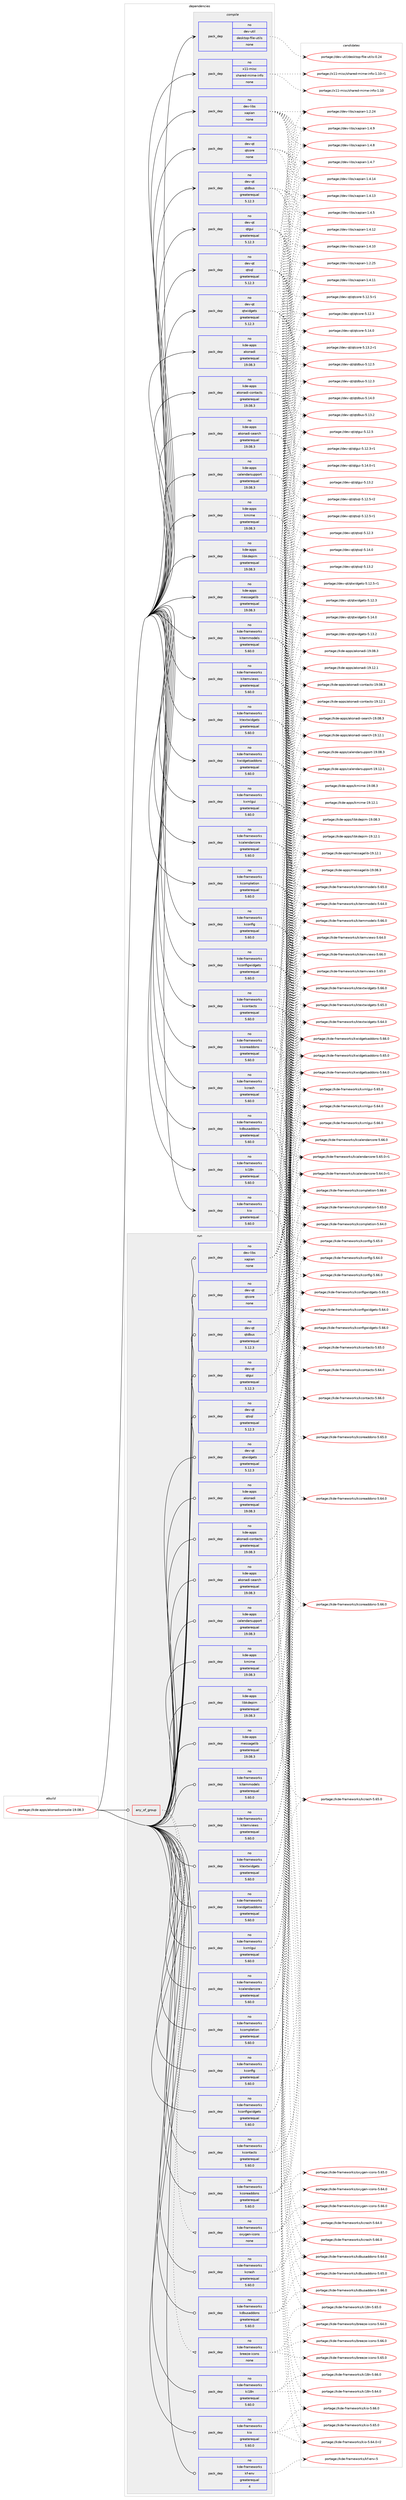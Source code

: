 digraph prolog {

# *************
# Graph options
# *************

newrank=true;
concentrate=true;
compound=true;
graph [rankdir=LR,fontname=Helvetica,fontsize=10,ranksep=1.5];#, ranksep=2.5, nodesep=0.2];
edge  [arrowhead=vee];
node  [fontname=Helvetica,fontsize=10];

# **********
# The ebuild
# **********

subgraph cluster_leftcol {
color=gray;
label=<<i>ebuild</i>>;
id [label="portage://kde-apps/akonadiconsole-19.08.3", color=red, width=4, href="../kde-apps/akonadiconsole-19.08.3.svg"];
}

# ****************
# The dependencies
# ****************

subgraph cluster_midcol {
color=gray;
label=<<i>dependencies</i>>;
subgraph cluster_compile {
fillcolor="#eeeeee";
style=filled;
label=<<i>compile</i>>;
subgraph pack209112 {
dependency270414 [label=<<TABLE BORDER="0" CELLBORDER="1" CELLSPACING="0" CELLPADDING="4" WIDTH="220"><TR><TD ROWSPAN="6" CELLPADDING="30">pack_dep</TD></TR><TR><TD WIDTH="110">no</TD></TR><TR><TD>dev-libs</TD></TR><TR><TD>xapian</TD></TR><TR><TD>none</TD></TR><TR><TD></TD></TR></TABLE>>, shape=none, color=blue];
}
id:e -> dependency270414:w [weight=20,style="solid",arrowhead="vee"];
subgraph pack209113 {
dependency270415 [label=<<TABLE BORDER="0" CELLBORDER="1" CELLSPACING="0" CELLPADDING="4" WIDTH="220"><TR><TD ROWSPAN="6" CELLPADDING="30">pack_dep</TD></TR><TR><TD WIDTH="110">no</TD></TR><TR><TD>dev-qt</TD></TR><TR><TD>qtcore</TD></TR><TR><TD>none</TD></TR><TR><TD></TD></TR></TABLE>>, shape=none, color=blue];
}
id:e -> dependency270415:w [weight=20,style="solid",arrowhead="vee"];
subgraph pack209114 {
dependency270416 [label=<<TABLE BORDER="0" CELLBORDER="1" CELLSPACING="0" CELLPADDING="4" WIDTH="220"><TR><TD ROWSPAN="6" CELLPADDING="30">pack_dep</TD></TR><TR><TD WIDTH="110">no</TD></TR><TR><TD>dev-qt</TD></TR><TR><TD>qtdbus</TD></TR><TR><TD>greaterequal</TD></TR><TR><TD>5.12.3</TD></TR></TABLE>>, shape=none, color=blue];
}
id:e -> dependency270416:w [weight=20,style="solid",arrowhead="vee"];
subgraph pack209115 {
dependency270417 [label=<<TABLE BORDER="0" CELLBORDER="1" CELLSPACING="0" CELLPADDING="4" WIDTH="220"><TR><TD ROWSPAN="6" CELLPADDING="30">pack_dep</TD></TR><TR><TD WIDTH="110">no</TD></TR><TR><TD>dev-qt</TD></TR><TR><TD>qtgui</TD></TR><TR><TD>greaterequal</TD></TR><TR><TD>5.12.3</TD></TR></TABLE>>, shape=none, color=blue];
}
id:e -> dependency270417:w [weight=20,style="solid",arrowhead="vee"];
subgraph pack209116 {
dependency270418 [label=<<TABLE BORDER="0" CELLBORDER="1" CELLSPACING="0" CELLPADDING="4" WIDTH="220"><TR><TD ROWSPAN="6" CELLPADDING="30">pack_dep</TD></TR><TR><TD WIDTH="110">no</TD></TR><TR><TD>dev-qt</TD></TR><TR><TD>qtsql</TD></TR><TR><TD>greaterequal</TD></TR><TR><TD>5.12.3</TD></TR></TABLE>>, shape=none, color=blue];
}
id:e -> dependency270418:w [weight=20,style="solid",arrowhead="vee"];
subgraph pack209117 {
dependency270419 [label=<<TABLE BORDER="0" CELLBORDER="1" CELLSPACING="0" CELLPADDING="4" WIDTH="220"><TR><TD ROWSPAN="6" CELLPADDING="30">pack_dep</TD></TR><TR><TD WIDTH="110">no</TD></TR><TR><TD>dev-qt</TD></TR><TR><TD>qtwidgets</TD></TR><TR><TD>greaterequal</TD></TR><TR><TD>5.12.3</TD></TR></TABLE>>, shape=none, color=blue];
}
id:e -> dependency270419:w [weight=20,style="solid",arrowhead="vee"];
subgraph pack209118 {
dependency270420 [label=<<TABLE BORDER="0" CELLBORDER="1" CELLSPACING="0" CELLPADDING="4" WIDTH="220"><TR><TD ROWSPAN="6" CELLPADDING="30">pack_dep</TD></TR><TR><TD WIDTH="110">no</TD></TR><TR><TD>dev-util</TD></TR><TR><TD>desktop-file-utils</TD></TR><TR><TD>none</TD></TR><TR><TD></TD></TR></TABLE>>, shape=none, color=blue];
}
id:e -> dependency270420:w [weight=20,style="solid",arrowhead="vee"];
subgraph pack209119 {
dependency270421 [label=<<TABLE BORDER="0" CELLBORDER="1" CELLSPACING="0" CELLPADDING="4" WIDTH="220"><TR><TD ROWSPAN="6" CELLPADDING="30">pack_dep</TD></TR><TR><TD WIDTH="110">no</TD></TR><TR><TD>kde-apps</TD></TR><TR><TD>akonadi</TD></TR><TR><TD>greaterequal</TD></TR><TR><TD>19.08.3</TD></TR></TABLE>>, shape=none, color=blue];
}
id:e -> dependency270421:w [weight=20,style="solid",arrowhead="vee"];
subgraph pack209120 {
dependency270422 [label=<<TABLE BORDER="0" CELLBORDER="1" CELLSPACING="0" CELLPADDING="4" WIDTH="220"><TR><TD ROWSPAN="6" CELLPADDING="30">pack_dep</TD></TR><TR><TD WIDTH="110">no</TD></TR><TR><TD>kde-apps</TD></TR><TR><TD>akonadi-contacts</TD></TR><TR><TD>greaterequal</TD></TR><TR><TD>19.08.3</TD></TR></TABLE>>, shape=none, color=blue];
}
id:e -> dependency270422:w [weight=20,style="solid",arrowhead="vee"];
subgraph pack209121 {
dependency270423 [label=<<TABLE BORDER="0" CELLBORDER="1" CELLSPACING="0" CELLPADDING="4" WIDTH="220"><TR><TD ROWSPAN="6" CELLPADDING="30">pack_dep</TD></TR><TR><TD WIDTH="110">no</TD></TR><TR><TD>kde-apps</TD></TR><TR><TD>akonadi-search</TD></TR><TR><TD>greaterequal</TD></TR><TR><TD>19.08.3</TD></TR></TABLE>>, shape=none, color=blue];
}
id:e -> dependency270423:w [weight=20,style="solid",arrowhead="vee"];
subgraph pack209122 {
dependency270424 [label=<<TABLE BORDER="0" CELLBORDER="1" CELLSPACING="0" CELLPADDING="4" WIDTH="220"><TR><TD ROWSPAN="6" CELLPADDING="30">pack_dep</TD></TR><TR><TD WIDTH="110">no</TD></TR><TR><TD>kde-apps</TD></TR><TR><TD>calendarsupport</TD></TR><TR><TD>greaterequal</TD></TR><TR><TD>19.08.3</TD></TR></TABLE>>, shape=none, color=blue];
}
id:e -> dependency270424:w [weight=20,style="solid",arrowhead="vee"];
subgraph pack209123 {
dependency270425 [label=<<TABLE BORDER="0" CELLBORDER="1" CELLSPACING="0" CELLPADDING="4" WIDTH="220"><TR><TD ROWSPAN="6" CELLPADDING="30">pack_dep</TD></TR><TR><TD WIDTH="110">no</TD></TR><TR><TD>kde-apps</TD></TR><TR><TD>kmime</TD></TR><TR><TD>greaterequal</TD></TR><TR><TD>19.08.3</TD></TR></TABLE>>, shape=none, color=blue];
}
id:e -> dependency270425:w [weight=20,style="solid",arrowhead="vee"];
subgraph pack209124 {
dependency270426 [label=<<TABLE BORDER="0" CELLBORDER="1" CELLSPACING="0" CELLPADDING="4" WIDTH="220"><TR><TD ROWSPAN="6" CELLPADDING="30">pack_dep</TD></TR><TR><TD WIDTH="110">no</TD></TR><TR><TD>kde-apps</TD></TR><TR><TD>libkdepim</TD></TR><TR><TD>greaterequal</TD></TR><TR><TD>19.08.3</TD></TR></TABLE>>, shape=none, color=blue];
}
id:e -> dependency270426:w [weight=20,style="solid",arrowhead="vee"];
subgraph pack209125 {
dependency270427 [label=<<TABLE BORDER="0" CELLBORDER="1" CELLSPACING="0" CELLPADDING="4" WIDTH="220"><TR><TD ROWSPAN="6" CELLPADDING="30">pack_dep</TD></TR><TR><TD WIDTH="110">no</TD></TR><TR><TD>kde-apps</TD></TR><TR><TD>messagelib</TD></TR><TR><TD>greaterequal</TD></TR><TR><TD>19.08.3</TD></TR></TABLE>>, shape=none, color=blue];
}
id:e -> dependency270427:w [weight=20,style="solid",arrowhead="vee"];
subgraph pack209126 {
dependency270428 [label=<<TABLE BORDER="0" CELLBORDER="1" CELLSPACING="0" CELLPADDING="4" WIDTH="220"><TR><TD ROWSPAN="6" CELLPADDING="30">pack_dep</TD></TR><TR><TD WIDTH="110">no</TD></TR><TR><TD>kde-frameworks</TD></TR><TR><TD>kcalendarcore</TD></TR><TR><TD>greaterequal</TD></TR><TR><TD>5.60.0</TD></TR></TABLE>>, shape=none, color=blue];
}
id:e -> dependency270428:w [weight=20,style="solid",arrowhead="vee"];
subgraph pack209127 {
dependency270429 [label=<<TABLE BORDER="0" CELLBORDER="1" CELLSPACING="0" CELLPADDING="4" WIDTH="220"><TR><TD ROWSPAN="6" CELLPADDING="30">pack_dep</TD></TR><TR><TD WIDTH="110">no</TD></TR><TR><TD>kde-frameworks</TD></TR><TR><TD>kcompletion</TD></TR><TR><TD>greaterequal</TD></TR><TR><TD>5.60.0</TD></TR></TABLE>>, shape=none, color=blue];
}
id:e -> dependency270429:w [weight=20,style="solid",arrowhead="vee"];
subgraph pack209128 {
dependency270430 [label=<<TABLE BORDER="0" CELLBORDER="1" CELLSPACING="0" CELLPADDING="4" WIDTH="220"><TR><TD ROWSPAN="6" CELLPADDING="30">pack_dep</TD></TR><TR><TD WIDTH="110">no</TD></TR><TR><TD>kde-frameworks</TD></TR><TR><TD>kconfig</TD></TR><TR><TD>greaterequal</TD></TR><TR><TD>5.60.0</TD></TR></TABLE>>, shape=none, color=blue];
}
id:e -> dependency270430:w [weight=20,style="solid",arrowhead="vee"];
subgraph pack209129 {
dependency270431 [label=<<TABLE BORDER="0" CELLBORDER="1" CELLSPACING="0" CELLPADDING="4" WIDTH="220"><TR><TD ROWSPAN="6" CELLPADDING="30">pack_dep</TD></TR><TR><TD WIDTH="110">no</TD></TR><TR><TD>kde-frameworks</TD></TR><TR><TD>kconfigwidgets</TD></TR><TR><TD>greaterequal</TD></TR><TR><TD>5.60.0</TD></TR></TABLE>>, shape=none, color=blue];
}
id:e -> dependency270431:w [weight=20,style="solid",arrowhead="vee"];
subgraph pack209130 {
dependency270432 [label=<<TABLE BORDER="0" CELLBORDER="1" CELLSPACING="0" CELLPADDING="4" WIDTH="220"><TR><TD ROWSPAN="6" CELLPADDING="30">pack_dep</TD></TR><TR><TD WIDTH="110">no</TD></TR><TR><TD>kde-frameworks</TD></TR><TR><TD>kcontacts</TD></TR><TR><TD>greaterequal</TD></TR><TR><TD>5.60.0</TD></TR></TABLE>>, shape=none, color=blue];
}
id:e -> dependency270432:w [weight=20,style="solid",arrowhead="vee"];
subgraph pack209131 {
dependency270433 [label=<<TABLE BORDER="0" CELLBORDER="1" CELLSPACING="0" CELLPADDING="4" WIDTH="220"><TR><TD ROWSPAN="6" CELLPADDING="30">pack_dep</TD></TR><TR><TD WIDTH="110">no</TD></TR><TR><TD>kde-frameworks</TD></TR><TR><TD>kcoreaddons</TD></TR><TR><TD>greaterequal</TD></TR><TR><TD>5.60.0</TD></TR></TABLE>>, shape=none, color=blue];
}
id:e -> dependency270433:w [weight=20,style="solid",arrowhead="vee"];
subgraph pack209132 {
dependency270434 [label=<<TABLE BORDER="0" CELLBORDER="1" CELLSPACING="0" CELLPADDING="4" WIDTH="220"><TR><TD ROWSPAN="6" CELLPADDING="30">pack_dep</TD></TR><TR><TD WIDTH="110">no</TD></TR><TR><TD>kde-frameworks</TD></TR><TR><TD>kcrash</TD></TR><TR><TD>greaterequal</TD></TR><TR><TD>5.60.0</TD></TR></TABLE>>, shape=none, color=blue];
}
id:e -> dependency270434:w [weight=20,style="solid",arrowhead="vee"];
subgraph pack209133 {
dependency270435 [label=<<TABLE BORDER="0" CELLBORDER="1" CELLSPACING="0" CELLPADDING="4" WIDTH="220"><TR><TD ROWSPAN="6" CELLPADDING="30">pack_dep</TD></TR><TR><TD WIDTH="110">no</TD></TR><TR><TD>kde-frameworks</TD></TR><TR><TD>kdbusaddons</TD></TR><TR><TD>greaterequal</TD></TR><TR><TD>5.60.0</TD></TR></TABLE>>, shape=none, color=blue];
}
id:e -> dependency270435:w [weight=20,style="solid",arrowhead="vee"];
subgraph pack209134 {
dependency270436 [label=<<TABLE BORDER="0" CELLBORDER="1" CELLSPACING="0" CELLPADDING="4" WIDTH="220"><TR><TD ROWSPAN="6" CELLPADDING="30">pack_dep</TD></TR><TR><TD WIDTH="110">no</TD></TR><TR><TD>kde-frameworks</TD></TR><TR><TD>ki18n</TD></TR><TR><TD>greaterequal</TD></TR><TR><TD>5.60.0</TD></TR></TABLE>>, shape=none, color=blue];
}
id:e -> dependency270436:w [weight=20,style="solid",arrowhead="vee"];
subgraph pack209135 {
dependency270437 [label=<<TABLE BORDER="0" CELLBORDER="1" CELLSPACING="0" CELLPADDING="4" WIDTH="220"><TR><TD ROWSPAN="6" CELLPADDING="30">pack_dep</TD></TR><TR><TD WIDTH="110">no</TD></TR><TR><TD>kde-frameworks</TD></TR><TR><TD>kio</TD></TR><TR><TD>greaterequal</TD></TR><TR><TD>5.60.0</TD></TR></TABLE>>, shape=none, color=blue];
}
id:e -> dependency270437:w [weight=20,style="solid",arrowhead="vee"];
subgraph pack209136 {
dependency270438 [label=<<TABLE BORDER="0" CELLBORDER="1" CELLSPACING="0" CELLPADDING="4" WIDTH="220"><TR><TD ROWSPAN="6" CELLPADDING="30">pack_dep</TD></TR><TR><TD WIDTH="110">no</TD></TR><TR><TD>kde-frameworks</TD></TR><TR><TD>kitemmodels</TD></TR><TR><TD>greaterequal</TD></TR><TR><TD>5.60.0</TD></TR></TABLE>>, shape=none, color=blue];
}
id:e -> dependency270438:w [weight=20,style="solid",arrowhead="vee"];
subgraph pack209137 {
dependency270439 [label=<<TABLE BORDER="0" CELLBORDER="1" CELLSPACING="0" CELLPADDING="4" WIDTH="220"><TR><TD ROWSPAN="6" CELLPADDING="30">pack_dep</TD></TR><TR><TD WIDTH="110">no</TD></TR><TR><TD>kde-frameworks</TD></TR><TR><TD>kitemviews</TD></TR><TR><TD>greaterequal</TD></TR><TR><TD>5.60.0</TD></TR></TABLE>>, shape=none, color=blue];
}
id:e -> dependency270439:w [weight=20,style="solid",arrowhead="vee"];
subgraph pack209138 {
dependency270440 [label=<<TABLE BORDER="0" CELLBORDER="1" CELLSPACING="0" CELLPADDING="4" WIDTH="220"><TR><TD ROWSPAN="6" CELLPADDING="30">pack_dep</TD></TR><TR><TD WIDTH="110">no</TD></TR><TR><TD>kde-frameworks</TD></TR><TR><TD>ktextwidgets</TD></TR><TR><TD>greaterequal</TD></TR><TR><TD>5.60.0</TD></TR></TABLE>>, shape=none, color=blue];
}
id:e -> dependency270440:w [weight=20,style="solid",arrowhead="vee"];
subgraph pack209139 {
dependency270441 [label=<<TABLE BORDER="0" CELLBORDER="1" CELLSPACING="0" CELLPADDING="4" WIDTH="220"><TR><TD ROWSPAN="6" CELLPADDING="30">pack_dep</TD></TR><TR><TD WIDTH="110">no</TD></TR><TR><TD>kde-frameworks</TD></TR><TR><TD>kwidgetsaddons</TD></TR><TR><TD>greaterequal</TD></TR><TR><TD>5.60.0</TD></TR></TABLE>>, shape=none, color=blue];
}
id:e -> dependency270441:w [weight=20,style="solid",arrowhead="vee"];
subgraph pack209140 {
dependency270442 [label=<<TABLE BORDER="0" CELLBORDER="1" CELLSPACING="0" CELLPADDING="4" WIDTH="220"><TR><TD ROWSPAN="6" CELLPADDING="30">pack_dep</TD></TR><TR><TD WIDTH="110">no</TD></TR><TR><TD>kde-frameworks</TD></TR><TR><TD>kxmlgui</TD></TR><TR><TD>greaterequal</TD></TR><TR><TD>5.60.0</TD></TR></TABLE>>, shape=none, color=blue];
}
id:e -> dependency270442:w [weight=20,style="solid",arrowhead="vee"];
subgraph pack209141 {
dependency270443 [label=<<TABLE BORDER="0" CELLBORDER="1" CELLSPACING="0" CELLPADDING="4" WIDTH="220"><TR><TD ROWSPAN="6" CELLPADDING="30">pack_dep</TD></TR><TR><TD WIDTH="110">no</TD></TR><TR><TD>x11-misc</TD></TR><TR><TD>shared-mime-info</TD></TR><TR><TD>none</TD></TR><TR><TD></TD></TR></TABLE>>, shape=none, color=blue];
}
id:e -> dependency270443:w [weight=20,style="solid",arrowhead="vee"];
}
subgraph cluster_compileandrun {
fillcolor="#eeeeee";
style=filled;
label=<<i>compile and run</i>>;
}
subgraph cluster_run {
fillcolor="#eeeeee";
style=filled;
label=<<i>run</i>>;
subgraph any4069 {
dependency270444 [label=<<TABLE BORDER="0" CELLBORDER="1" CELLSPACING="0" CELLPADDING="4"><TR><TD CELLPADDING="10">any_of_group</TD></TR></TABLE>>, shape=none, color=red];subgraph pack209142 {
dependency270445 [label=<<TABLE BORDER="0" CELLBORDER="1" CELLSPACING="0" CELLPADDING="4" WIDTH="220"><TR><TD ROWSPAN="6" CELLPADDING="30">pack_dep</TD></TR><TR><TD WIDTH="110">no</TD></TR><TR><TD>kde-frameworks</TD></TR><TR><TD>breeze-icons</TD></TR><TR><TD>none</TD></TR><TR><TD></TD></TR></TABLE>>, shape=none, color=blue];
}
dependency270444:e -> dependency270445:w [weight=20,style="dotted",arrowhead="oinv"];
subgraph pack209143 {
dependency270446 [label=<<TABLE BORDER="0" CELLBORDER="1" CELLSPACING="0" CELLPADDING="4" WIDTH="220"><TR><TD ROWSPAN="6" CELLPADDING="30">pack_dep</TD></TR><TR><TD WIDTH="110">no</TD></TR><TR><TD>kde-frameworks</TD></TR><TR><TD>oxygen-icons</TD></TR><TR><TD>none</TD></TR><TR><TD></TD></TR></TABLE>>, shape=none, color=blue];
}
dependency270444:e -> dependency270446:w [weight=20,style="dotted",arrowhead="oinv"];
}
id:e -> dependency270444:w [weight=20,style="solid",arrowhead="odot"];
subgraph pack209144 {
dependency270447 [label=<<TABLE BORDER="0" CELLBORDER="1" CELLSPACING="0" CELLPADDING="4" WIDTH="220"><TR><TD ROWSPAN="6" CELLPADDING="30">pack_dep</TD></TR><TR><TD WIDTH="110">no</TD></TR><TR><TD>dev-libs</TD></TR><TR><TD>xapian</TD></TR><TR><TD>none</TD></TR><TR><TD></TD></TR></TABLE>>, shape=none, color=blue];
}
id:e -> dependency270447:w [weight=20,style="solid",arrowhead="odot"];
subgraph pack209145 {
dependency270448 [label=<<TABLE BORDER="0" CELLBORDER="1" CELLSPACING="0" CELLPADDING="4" WIDTH="220"><TR><TD ROWSPAN="6" CELLPADDING="30">pack_dep</TD></TR><TR><TD WIDTH="110">no</TD></TR><TR><TD>dev-qt</TD></TR><TR><TD>qtcore</TD></TR><TR><TD>none</TD></TR><TR><TD></TD></TR></TABLE>>, shape=none, color=blue];
}
id:e -> dependency270448:w [weight=20,style="solid",arrowhead="odot"];
subgraph pack209146 {
dependency270449 [label=<<TABLE BORDER="0" CELLBORDER="1" CELLSPACING="0" CELLPADDING="4" WIDTH="220"><TR><TD ROWSPAN="6" CELLPADDING="30">pack_dep</TD></TR><TR><TD WIDTH="110">no</TD></TR><TR><TD>dev-qt</TD></TR><TR><TD>qtdbus</TD></TR><TR><TD>greaterequal</TD></TR><TR><TD>5.12.3</TD></TR></TABLE>>, shape=none, color=blue];
}
id:e -> dependency270449:w [weight=20,style="solid",arrowhead="odot"];
subgraph pack209147 {
dependency270450 [label=<<TABLE BORDER="0" CELLBORDER="1" CELLSPACING="0" CELLPADDING="4" WIDTH="220"><TR><TD ROWSPAN="6" CELLPADDING="30">pack_dep</TD></TR><TR><TD WIDTH="110">no</TD></TR><TR><TD>dev-qt</TD></TR><TR><TD>qtgui</TD></TR><TR><TD>greaterequal</TD></TR><TR><TD>5.12.3</TD></TR></TABLE>>, shape=none, color=blue];
}
id:e -> dependency270450:w [weight=20,style="solid",arrowhead="odot"];
subgraph pack209148 {
dependency270451 [label=<<TABLE BORDER="0" CELLBORDER="1" CELLSPACING="0" CELLPADDING="4" WIDTH="220"><TR><TD ROWSPAN="6" CELLPADDING="30">pack_dep</TD></TR><TR><TD WIDTH="110">no</TD></TR><TR><TD>dev-qt</TD></TR><TR><TD>qtsql</TD></TR><TR><TD>greaterequal</TD></TR><TR><TD>5.12.3</TD></TR></TABLE>>, shape=none, color=blue];
}
id:e -> dependency270451:w [weight=20,style="solid",arrowhead="odot"];
subgraph pack209149 {
dependency270452 [label=<<TABLE BORDER="0" CELLBORDER="1" CELLSPACING="0" CELLPADDING="4" WIDTH="220"><TR><TD ROWSPAN="6" CELLPADDING="30">pack_dep</TD></TR><TR><TD WIDTH="110">no</TD></TR><TR><TD>dev-qt</TD></TR><TR><TD>qtwidgets</TD></TR><TR><TD>greaterequal</TD></TR><TR><TD>5.12.3</TD></TR></TABLE>>, shape=none, color=blue];
}
id:e -> dependency270452:w [weight=20,style="solid",arrowhead="odot"];
subgraph pack209150 {
dependency270453 [label=<<TABLE BORDER="0" CELLBORDER="1" CELLSPACING="0" CELLPADDING="4" WIDTH="220"><TR><TD ROWSPAN="6" CELLPADDING="30">pack_dep</TD></TR><TR><TD WIDTH="110">no</TD></TR><TR><TD>kde-apps</TD></TR><TR><TD>akonadi</TD></TR><TR><TD>greaterequal</TD></TR><TR><TD>19.08.3</TD></TR></TABLE>>, shape=none, color=blue];
}
id:e -> dependency270453:w [weight=20,style="solid",arrowhead="odot"];
subgraph pack209151 {
dependency270454 [label=<<TABLE BORDER="0" CELLBORDER="1" CELLSPACING="0" CELLPADDING="4" WIDTH="220"><TR><TD ROWSPAN="6" CELLPADDING="30">pack_dep</TD></TR><TR><TD WIDTH="110">no</TD></TR><TR><TD>kde-apps</TD></TR><TR><TD>akonadi-contacts</TD></TR><TR><TD>greaterequal</TD></TR><TR><TD>19.08.3</TD></TR></TABLE>>, shape=none, color=blue];
}
id:e -> dependency270454:w [weight=20,style="solid",arrowhead="odot"];
subgraph pack209152 {
dependency270455 [label=<<TABLE BORDER="0" CELLBORDER="1" CELLSPACING="0" CELLPADDING="4" WIDTH="220"><TR><TD ROWSPAN="6" CELLPADDING="30">pack_dep</TD></TR><TR><TD WIDTH="110">no</TD></TR><TR><TD>kde-apps</TD></TR><TR><TD>akonadi-search</TD></TR><TR><TD>greaterequal</TD></TR><TR><TD>19.08.3</TD></TR></TABLE>>, shape=none, color=blue];
}
id:e -> dependency270455:w [weight=20,style="solid",arrowhead="odot"];
subgraph pack209153 {
dependency270456 [label=<<TABLE BORDER="0" CELLBORDER="1" CELLSPACING="0" CELLPADDING="4" WIDTH="220"><TR><TD ROWSPAN="6" CELLPADDING="30">pack_dep</TD></TR><TR><TD WIDTH="110">no</TD></TR><TR><TD>kde-apps</TD></TR><TR><TD>calendarsupport</TD></TR><TR><TD>greaterequal</TD></TR><TR><TD>19.08.3</TD></TR></TABLE>>, shape=none, color=blue];
}
id:e -> dependency270456:w [weight=20,style="solid",arrowhead="odot"];
subgraph pack209154 {
dependency270457 [label=<<TABLE BORDER="0" CELLBORDER="1" CELLSPACING="0" CELLPADDING="4" WIDTH="220"><TR><TD ROWSPAN="6" CELLPADDING="30">pack_dep</TD></TR><TR><TD WIDTH="110">no</TD></TR><TR><TD>kde-apps</TD></TR><TR><TD>kmime</TD></TR><TR><TD>greaterequal</TD></TR><TR><TD>19.08.3</TD></TR></TABLE>>, shape=none, color=blue];
}
id:e -> dependency270457:w [weight=20,style="solid",arrowhead="odot"];
subgraph pack209155 {
dependency270458 [label=<<TABLE BORDER="0" CELLBORDER="1" CELLSPACING="0" CELLPADDING="4" WIDTH="220"><TR><TD ROWSPAN="6" CELLPADDING="30">pack_dep</TD></TR><TR><TD WIDTH="110">no</TD></TR><TR><TD>kde-apps</TD></TR><TR><TD>libkdepim</TD></TR><TR><TD>greaterequal</TD></TR><TR><TD>19.08.3</TD></TR></TABLE>>, shape=none, color=blue];
}
id:e -> dependency270458:w [weight=20,style="solid",arrowhead="odot"];
subgraph pack209156 {
dependency270459 [label=<<TABLE BORDER="0" CELLBORDER="1" CELLSPACING="0" CELLPADDING="4" WIDTH="220"><TR><TD ROWSPAN="6" CELLPADDING="30">pack_dep</TD></TR><TR><TD WIDTH="110">no</TD></TR><TR><TD>kde-apps</TD></TR><TR><TD>messagelib</TD></TR><TR><TD>greaterequal</TD></TR><TR><TD>19.08.3</TD></TR></TABLE>>, shape=none, color=blue];
}
id:e -> dependency270459:w [weight=20,style="solid",arrowhead="odot"];
subgraph pack209157 {
dependency270460 [label=<<TABLE BORDER="0" CELLBORDER="1" CELLSPACING="0" CELLPADDING="4" WIDTH="220"><TR><TD ROWSPAN="6" CELLPADDING="30">pack_dep</TD></TR><TR><TD WIDTH="110">no</TD></TR><TR><TD>kde-frameworks</TD></TR><TR><TD>kcalendarcore</TD></TR><TR><TD>greaterequal</TD></TR><TR><TD>5.60.0</TD></TR></TABLE>>, shape=none, color=blue];
}
id:e -> dependency270460:w [weight=20,style="solid",arrowhead="odot"];
subgraph pack209158 {
dependency270461 [label=<<TABLE BORDER="0" CELLBORDER="1" CELLSPACING="0" CELLPADDING="4" WIDTH="220"><TR><TD ROWSPAN="6" CELLPADDING="30">pack_dep</TD></TR><TR><TD WIDTH="110">no</TD></TR><TR><TD>kde-frameworks</TD></TR><TR><TD>kcompletion</TD></TR><TR><TD>greaterequal</TD></TR><TR><TD>5.60.0</TD></TR></TABLE>>, shape=none, color=blue];
}
id:e -> dependency270461:w [weight=20,style="solid",arrowhead="odot"];
subgraph pack209159 {
dependency270462 [label=<<TABLE BORDER="0" CELLBORDER="1" CELLSPACING="0" CELLPADDING="4" WIDTH="220"><TR><TD ROWSPAN="6" CELLPADDING="30">pack_dep</TD></TR><TR><TD WIDTH="110">no</TD></TR><TR><TD>kde-frameworks</TD></TR><TR><TD>kconfig</TD></TR><TR><TD>greaterequal</TD></TR><TR><TD>5.60.0</TD></TR></TABLE>>, shape=none, color=blue];
}
id:e -> dependency270462:w [weight=20,style="solid",arrowhead="odot"];
subgraph pack209160 {
dependency270463 [label=<<TABLE BORDER="0" CELLBORDER="1" CELLSPACING="0" CELLPADDING="4" WIDTH="220"><TR><TD ROWSPAN="6" CELLPADDING="30">pack_dep</TD></TR><TR><TD WIDTH="110">no</TD></TR><TR><TD>kde-frameworks</TD></TR><TR><TD>kconfigwidgets</TD></TR><TR><TD>greaterequal</TD></TR><TR><TD>5.60.0</TD></TR></TABLE>>, shape=none, color=blue];
}
id:e -> dependency270463:w [weight=20,style="solid",arrowhead="odot"];
subgraph pack209161 {
dependency270464 [label=<<TABLE BORDER="0" CELLBORDER="1" CELLSPACING="0" CELLPADDING="4" WIDTH="220"><TR><TD ROWSPAN="6" CELLPADDING="30">pack_dep</TD></TR><TR><TD WIDTH="110">no</TD></TR><TR><TD>kde-frameworks</TD></TR><TR><TD>kcontacts</TD></TR><TR><TD>greaterequal</TD></TR><TR><TD>5.60.0</TD></TR></TABLE>>, shape=none, color=blue];
}
id:e -> dependency270464:w [weight=20,style="solid",arrowhead="odot"];
subgraph pack209162 {
dependency270465 [label=<<TABLE BORDER="0" CELLBORDER="1" CELLSPACING="0" CELLPADDING="4" WIDTH="220"><TR><TD ROWSPAN="6" CELLPADDING="30">pack_dep</TD></TR><TR><TD WIDTH="110">no</TD></TR><TR><TD>kde-frameworks</TD></TR><TR><TD>kcoreaddons</TD></TR><TR><TD>greaterequal</TD></TR><TR><TD>5.60.0</TD></TR></TABLE>>, shape=none, color=blue];
}
id:e -> dependency270465:w [weight=20,style="solid",arrowhead="odot"];
subgraph pack209163 {
dependency270466 [label=<<TABLE BORDER="0" CELLBORDER="1" CELLSPACING="0" CELLPADDING="4" WIDTH="220"><TR><TD ROWSPAN="6" CELLPADDING="30">pack_dep</TD></TR><TR><TD WIDTH="110">no</TD></TR><TR><TD>kde-frameworks</TD></TR><TR><TD>kcrash</TD></TR><TR><TD>greaterequal</TD></TR><TR><TD>5.60.0</TD></TR></TABLE>>, shape=none, color=blue];
}
id:e -> dependency270466:w [weight=20,style="solid",arrowhead="odot"];
subgraph pack209164 {
dependency270467 [label=<<TABLE BORDER="0" CELLBORDER="1" CELLSPACING="0" CELLPADDING="4" WIDTH="220"><TR><TD ROWSPAN="6" CELLPADDING="30">pack_dep</TD></TR><TR><TD WIDTH="110">no</TD></TR><TR><TD>kde-frameworks</TD></TR><TR><TD>kdbusaddons</TD></TR><TR><TD>greaterequal</TD></TR><TR><TD>5.60.0</TD></TR></TABLE>>, shape=none, color=blue];
}
id:e -> dependency270467:w [weight=20,style="solid",arrowhead="odot"];
subgraph pack209165 {
dependency270468 [label=<<TABLE BORDER="0" CELLBORDER="1" CELLSPACING="0" CELLPADDING="4" WIDTH="220"><TR><TD ROWSPAN="6" CELLPADDING="30">pack_dep</TD></TR><TR><TD WIDTH="110">no</TD></TR><TR><TD>kde-frameworks</TD></TR><TR><TD>kf-env</TD></TR><TR><TD>greaterequal</TD></TR><TR><TD>4</TD></TR></TABLE>>, shape=none, color=blue];
}
id:e -> dependency270468:w [weight=20,style="solid",arrowhead="odot"];
subgraph pack209166 {
dependency270469 [label=<<TABLE BORDER="0" CELLBORDER="1" CELLSPACING="0" CELLPADDING="4" WIDTH="220"><TR><TD ROWSPAN="6" CELLPADDING="30">pack_dep</TD></TR><TR><TD WIDTH="110">no</TD></TR><TR><TD>kde-frameworks</TD></TR><TR><TD>ki18n</TD></TR><TR><TD>greaterequal</TD></TR><TR><TD>5.60.0</TD></TR></TABLE>>, shape=none, color=blue];
}
id:e -> dependency270469:w [weight=20,style="solid",arrowhead="odot"];
subgraph pack209167 {
dependency270470 [label=<<TABLE BORDER="0" CELLBORDER="1" CELLSPACING="0" CELLPADDING="4" WIDTH="220"><TR><TD ROWSPAN="6" CELLPADDING="30">pack_dep</TD></TR><TR><TD WIDTH="110">no</TD></TR><TR><TD>kde-frameworks</TD></TR><TR><TD>kio</TD></TR><TR><TD>greaterequal</TD></TR><TR><TD>5.60.0</TD></TR></TABLE>>, shape=none, color=blue];
}
id:e -> dependency270470:w [weight=20,style="solid",arrowhead="odot"];
subgraph pack209168 {
dependency270471 [label=<<TABLE BORDER="0" CELLBORDER="1" CELLSPACING="0" CELLPADDING="4" WIDTH="220"><TR><TD ROWSPAN="6" CELLPADDING="30">pack_dep</TD></TR><TR><TD WIDTH="110">no</TD></TR><TR><TD>kde-frameworks</TD></TR><TR><TD>kitemmodels</TD></TR><TR><TD>greaterequal</TD></TR><TR><TD>5.60.0</TD></TR></TABLE>>, shape=none, color=blue];
}
id:e -> dependency270471:w [weight=20,style="solid",arrowhead="odot"];
subgraph pack209169 {
dependency270472 [label=<<TABLE BORDER="0" CELLBORDER="1" CELLSPACING="0" CELLPADDING="4" WIDTH="220"><TR><TD ROWSPAN="6" CELLPADDING="30">pack_dep</TD></TR><TR><TD WIDTH="110">no</TD></TR><TR><TD>kde-frameworks</TD></TR><TR><TD>kitemviews</TD></TR><TR><TD>greaterequal</TD></TR><TR><TD>5.60.0</TD></TR></TABLE>>, shape=none, color=blue];
}
id:e -> dependency270472:w [weight=20,style="solid",arrowhead="odot"];
subgraph pack209170 {
dependency270473 [label=<<TABLE BORDER="0" CELLBORDER="1" CELLSPACING="0" CELLPADDING="4" WIDTH="220"><TR><TD ROWSPAN="6" CELLPADDING="30">pack_dep</TD></TR><TR><TD WIDTH="110">no</TD></TR><TR><TD>kde-frameworks</TD></TR><TR><TD>ktextwidgets</TD></TR><TR><TD>greaterequal</TD></TR><TR><TD>5.60.0</TD></TR></TABLE>>, shape=none, color=blue];
}
id:e -> dependency270473:w [weight=20,style="solid",arrowhead="odot"];
subgraph pack209171 {
dependency270474 [label=<<TABLE BORDER="0" CELLBORDER="1" CELLSPACING="0" CELLPADDING="4" WIDTH="220"><TR><TD ROWSPAN="6" CELLPADDING="30">pack_dep</TD></TR><TR><TD WIDTH="110">no</TD></TR><TR><TD>kde-frameworks</TD></TR><TR><TD>kwidgetsaddons</TD></TR><TR><TD>greaterequal</TD></TR><TR><TD>5.60.0</TD></TR></TABLE>>, shape=none, color=blue];
}
id:e -> dependency270474:w [weight=20,style="solid",arrowhead="odot"];
subgraph pack209172 {
dependency270475 [label=<<TABLE BORDER="0" CELLBORDER="1" CELLSPACING="0" CELLPADDING="4" WIDTH="220"><TR><TD ROWSPAN="6" CELLPADDING="30">pack_dep</TD></TR><TR><TD WIDTH="110">no</TD></TR><TR><TD>kde-frameworks</TD></TR><TR><TD>kxmlgui</TD></TR><TR><TD>greaterequal</TD></TR><TR><TD>5.60.0</TD></TR></TABLE>>, shape=none, color=blue];
}
id:e -> dependency270475:w [weight=20,style="solid",arrowhead="odot"];
}
}

# **************
# The candidates
# **************

subgraph cluster_choices {
rank=same;
color=gray;
label=<<i>candidates</i>>;

subgraph choice209112 {
color=black;
nodesep=1;
choice1001011184510810598115471209711210597110454946524657 [label="portage://dev-libs/xapian-1.4.9", color=red, width=4,href="../dev-libs/xapian-1.4.9.svg"];
choice1001011184510810598115471209711210597110454946524656 [label="portage://dev-libs/xapian-1.4.8", color=red, width=4,href="../dev-libs/xapian-1.4.8.svg"];
choice1001011184510810598115471209711210597110454946524655 [label="portage://dev-libs/xapian-1.4.7", color=red, width=4,href="../dev-libs/xapian-1.4.7.svg"];
choice1001011184510810598115471209711210597110454946524653 [label="portage://dev-libs/xapian-1.4.5", color=red, width=4,href="../dev-libs/xapian-1.4.5.svg"];
choice100101118451081059811547120971121059711045494652464952 [label="portage://dev-libs/xapian-1.4.14", color=red, width=4,href="../dev-libs/xapian-1.4.14.svg"];
choice100101118451081059811547120971121059711045494652464951 [label="portage://dev-libs/xapian-1.4.13", color=red, width=4,href="../dev-libs/xapian-1.4.13.svg"];
choice100101118451081059811547120971121059711045494652464950 [label="portage://dev-libs/xapian-1.4.12", color=red, width=4,href="../dev-libs/xapian-1.4.12.svg"];
choice100101118451081059811547120971121059711045494652464949 [label="portage://dev-libs/xapian-1.4.11", color=red, width=4,href="../dev-libs/xapian-1.4.11.svg"];
choice100101118451081059811547120971121059711045494652464948 [label="portage://dev-libs/xapian-1.4.10", color=red, width=4,href="../dev-libs/xapian-1.4.10.svg"];
choice100101118451081059811547120971121059711045494650465053 [label="portage://dev-libs/xapian-1.2.25", color=red, width=4,href="../dev-libs/xapian-1.2.25.svg"];
choice100101118451081059811547120971121059711045494650465052 [label="portage://dev-libs/xapian-1.2.24", color=red, width=4,href="../dev-libs/xapian-1.2.24.svg"];
dependency270414:e -> choice1001011184510810598115471209711210597110454946524657:w [style=dotted,weight="100"];
dependency270414:e -> choice1001011184510810598115471209711210597110454946524656:w [style=dotted,weight="100"];
dependency270414:e -> choice1001011184510810598115471209711210597110454946524655:w [style=dotted,weight="100"];
dependency270414:e -> choice1001011184510810598115471209711210597110454946524653:w [style=dotted,weight="100"];
dependency270414:e -> choice100101118451081059811547120971121059711045494652464952:w [style=dotted,weight="100"];
dependency270414:e -> choice100101118451081059811547120971121059711045494652464951:w [style=dotted,weight="100"];
dependency270414:e -> choice100101118451081059811547120971121059711045494652464950:w [style=dotted,weight="100"];
dependency270414:e -> choice100101118451081059811547120971121059711045494652464949:w [style=dotted,weight="100"];
dependency270414:e -> choice100101118451081059811547120971121059711045494652464948:w [style=dotted,weight="100"];
dependency270414:e -> choice100101118451081059811547120971121059711045494650465053:w [style=dotted,weight="100"];
dependency270414:e -> choice100101118451081059811547120971121059711045494650465052:w [style=dotted,weight="100"];
}
subgraph choice209113 {
color=black;
nodesep=1;
choice10010111845113116471131169911111410145534649524648 [label="portage://dev-qt/qtcore-5.14.0", color=red, width=4,href="../dev-qt/qtcore-5.14.0.svg"];
choice100101118451131164711311699111114101455346495146504511449 [label="portage://dev-qt/qtcore-5.13.2-r1", color=red, width=4,href="../dev-qt/qtcore-5.13.2-r1.svg"];
choice100101118451131164711311699111114101455346495046534511449 [label="portage://dev-qt/qtcore-5.12.5-r1", color=red, width=4,href="../dev-qt/qtcore-5.12.5-r1.svg"];
choice10010111845113116471131169911111410145534649504651 [label="portage://dev-qt/qtcore-5.12.3", color=red, width=4,href="../dev-qt/qtcore-5.12.3.svg"];
dependency270415:e -> choice10010111845113116471131169911111410145534649524648:w [style=dotted,weight="100"];
dependency270415:e -> choice100101118451131164711311699111114101455346495146504511449:w [style=dotted,weight="100"];
dependency270415:e -> choice100101118451131164711311699111114101455346495046534511449:w [style=dotted,weight="100"];
dependency270415:e -> choice10010111845113116471131169911111410145534649504651:w [style=dotted,weight="100"];
}
subgraph choice209114 {
color=black;
nodesep=1;
choice10010111845113116471131161009811711545534649524648 [label="portage://dev-qt/qtdbus-5.14.0", color=red, width=4,href="../dev-qt/qtdbus-5.14.0.svg"];
choice10010111845113116471131161009811711545534649514650 [label="portage://dev-qt/qtdbus-5.13.2", color=red, width=4,href="../dev-qt/qtdbus-5.13.2.svg"];
choice10010111845113116471131161009811711545534649504653 [label="portage://dev-qt/qtdbus-5.12.5", color=red, width=4,href="../dev-qt/qtdbus-5.12.5.svg"];
choice10010111845113116471131161009811711545534649504651 [label="portage://dev-qt/qtdbus-5.12.3", color=red, width=4,href="../dev-qt/qtdbus-5.12.3.svg"];
dependency270416:e -> choice10010111845113116471131161009811711545534649524648:w [style=dotted,weight="100"];
dependency270416:e -> choice10010111845113116471131161009811711545534649514650:w [style=dotted,weight="100"];
dependency270416:e -> choice10010111845113116471131161009811711545534649504653:w [style=dotted,weight="100"];
dependency270416:e -> choice10010111845113116471131161009811711545534649504651:w [style=dotted,weight="100"];
}
subgraph choice209115 {
color=black;
nodesep=1;
choice1001011184511311647113116103117105455346495246484511449 [label="portage://dev-qt/qtgui-5.14.0-r1", color=red, width=4,href="../dev-qt/qtgui-5.14.0-r1.svg"];
choice100101118451131164711311610311710545534649514650 [label="portage://dev-qt/qtgui-5.13.2", color=red, width=4,href="../dev-qt/qtgui-5.13.2.svg"];
choice100101118451131164711311610311710545534649504653 [label="portage://dev-qt/qtgui-5.12.5", color=red, width=4,href="../dev-qt/qtgui-5.12.5.svg"];
choice1001011184511311647113116103117105455346495046514511449 [label="portage://dev-qt/qtgui-5.12.3-r1", color=red, width=4,href="../dev-qt/qtgui-5.12.3-r1.svg"];
dependency270417:e -> choice1001011184511311647113116103117105455346495246484511449:w [style=dotted,weight="100"];
dependency270417:e -> choice100101118451131164711311610311710545534649514650:w [style=dotted,weight="100"];
dependency270417:e -> choice100101118451131164711311610311710545534649504653:w [style=dotted,weight="100"];
dependency270417:e -> choice1001011184511311647113116103117105455346495046514511449:w [style=dotted,weight="100"];
}
subgraph choice209116 {
color=black;
nodesep=1;
choice100101118451131164711311611511310845534649524648 [label="portage://dev-qt/qtsql-5.14.0", color=red, width=4,href="../dev-qt/qtsql-5.14.0.svg"];
choice100101118451131164711311611511310845534649514650 [label="portage://dev-qt/qtsql-5.13.2", color=red, width=4,href="../dev-qt/qtsql-5.13.2.svg"];
choice1001011184511311647113116115113108455346495046534511450 [label="portage://dev-qt/qtsql-5.12.5-r2", color=red, width=4,href="../dev-qt/qtsql-5.12.5-r2.svg"];
choice1001011184511311647113116115113108455346495046534511449 [label="portage://dev-qt/qtsql-5.12.5-r1", color=red, width=4,href="../dev-qt/qtsql-5.12.5-r1.svg"];
choice100101118451131164711311611511310845534649504651 [label="portage://dev-qt/qtsql-5.12.3", color=red, width=4,href="../dev-qt/qtsql-5.12.3.svg"];
dependency270418:e -> choice100101118451131164711311611511310845534649524648:w [style=dotted,weight="100"];
dependency270418:e -> choice100101118451131164711311611511310845534649514650:w [style=dotted,weight="100"];
dependency270418:e -> choice1001011184511311647113116115113108455346495046534511450:w [style=dotted,weight="100"];
dependency270418:e -> choice1001011184511311647113116115113108455346495046534511449:w [style=dotted,weight="100"];
dependency270418:e -> choice100101118451131164711311611511310845534649504651:w [style=dotted,weight="100"];
}
subgraph choice209117 {
color=black;
nodesep=1;
choice100101118451131164711311611910510010310111611545534649524648 [label="portage://dev-qt/qtwidgets-5.14.0", color=red, width=4,href="../dev-qt/qtwidgets-5.14.0.svg"];
choice100101118451131164711311611910510010310111611545534649514650 [label="portage://dev-qt/qtwidgets-5.13.2", color=red, width=4,href="../dev-qt/qtwidgets-5.13.2.svg"];
choice1001011184511311647113116119105100103101116115455346495046534511449 [label="portage://dev-qt/qtwidgets-5.12.5-r1", color=red, width=4,href="../dev-qt/qtwidgets-5.12.5-r1.svg"];
choice100101118451131164711311611910510010310111611545534649504651 [label="portage://dev-qt/qtwidgets-5.12.3", color=red, width=4,href="../dev-qt/qtwidgets-5.12.3.svg"];
dependency270419:e -> choice100101118451131164711311611910510010310111611545534649524648:w [style=dotted,weight="100"];
dependency270419:e -> choice100101118451131164711311611910510010310111611545534649514650:w [style=dotted,weight="100"];
dependency270419:e -> choice1001011184511311647113116119105100103101116115455346495046534511449:w [style=dotted,weight="100"];
dependency270419:e -> choice100101118451131164711311611910510010310111611545534649504651:w [style=dotted,weight="100"];
}
subgraph choice209118 {
color=black;
nodesep=1;
choice100101118451171161051084710010111510711611111245102105108101451171161051081154548465052 [label="portage://dev-util/desktop-file-utils-0.24", color=red, width=4,href="../dev-util/desktop-file-utils-0.24.svg"];
dependency270420:e -> choice100101118451171161051084710010111510711611111245102105108101451171161051081154548465052:w [style=dotted,weight="100"];
}
subgraph choice209119 {
color=black;
nodesep=1;
choice10710010145971121121154797107111110971001054549574649504649 [label="portage://kde-apps/akonadi-19.12.1", color=red, width=4,href="../kde-apps/akonadi-19.12.1.svg"];
choice10710010145971121121154797107111110971001054549574648564651 [label="portage://kde-apps/akonadi-19.08.3", color=red, width=4,href="../kde-apps/akonadi-19.08.3.svg"];
dependency270421:e -> choice10710010145971121121154797107111110971001054549574649504649:w [style=dotted,weight="100"];
dependency270421:e -> choice10710010145971121121154797107111110971001054549574648564651:w [style=dotted,weight="100"];
}
subgraph choice209120 {
color=black;
nodesep=1;
choice1071001014597112112115479710711111097100105459911111011697991161154549574649504649 [label="portage://kde-apps/akonadi-contacts-19.12.1", color=red, width=4,href="../kde-apps/akonadi-contacts-19.12.1.svg"];
choice1071001014597112112115479710711111097100105459911111011697991161154549574648564651 [label="portage://kde-apps/akonadi-contacts-19.08.3", color=red, width=4,href="../kde-apps/akonadi-contacts-19.08.3.svg"];
dependency270422:e -> choice1071001014597112112115479710711111097100105459911111011697991161154549574649504649:w [style=dotted,weight="100"];
dependency270422:e -> choice1071001014597112112115479710711111097100105459911111011697991161154549574648564651:w [style=dotted,weight="100"];
}
subgraph choice209121 {
color=black;
nodesep=1;
choice10710010145971121121154797107111110971001054511510197114991044549574649504649 [label="portage://kde-apps/akonadi-search-19.12.1", color=red, width=4,href="../kde-apps/akonadi-search-19.12.1.svg"];
choice10710010145971121121154797107111110971001054511510197114991044549574648564651 [label="portage://kde-apps/akonadi-search-19.08.3", color=red, width=4,href="../kde-apps/akonadi-search-19.08.3.svg"];
dependency270423:e -> choice10710010145971121121154797107111110971001054511510197114991044549574649504649:w [style=dotted,weight="100"];
dependency270423:e -> choice10710010145971121121154797107111110971001054511510197114991044549574648564651:w [style=dotted,weight="100"];
}
subgraph choice209122 {
color=black;
nodesep=1;
choice1071001014597112112115479997108101110100971141151171121121111141164549574649504649 [label="portage://kde-apps/calendarsupport-19.12.1", color=red, width=4,href="../kde-apps/calendarsupport-19.12.1.svg"];
choice1071001014597112112115479997108101110100971141151171121121111141164549574648564651 [label="portage://kde-apps/calendarsupport-19.08.3", color=red, width=4,href="../kde-apps/calendarsupport-19.08.3.svg"];
dependency270424:e -> choice1071001014597112112115479997108101110100971141151171121121111141164549574649504649:w [style=dotted,weight="100"];
dependency270424:e -> choice1071001014597112112115479997108101110100971141151171121121111141164549574648564651:w [style=dotted,weight="100"];
}
subgraph choice209123 {
color=black;
nodesep=1;
choice1071001014597112112115471071091051091014549574649504649 [label="portage://kde-apps/kmime-19.12.1", color=red, width=4,href="../kde-apps/kmime-19.12.1.svg"];
choice1071001014597112112115471071091051091014549574648564651 [label="portage://kde-apps/kmime-19.08.3", color=red, width=4,href="../kde-apps/kmime-19.08.3.svg"];
dependency270425:e -> choice1071001014597112112115471071091051091014549574649504649:w [style=dotted,weight="100"];
dependency270425:e -> choice1071001014597112112115471071091051091014549574648564651:w [style=dotted,weight="100"];
}
subgraph choice209124 {
color=black;
nodesep=1;
choice107100101459711211211547108105981071001011121051094549574649504649 [label="portage://kde-apps/libkdepim-19.12.1", color=red, width=4,href="../kde-apps/libkdepim-19.12.1.svg"];
choice107100101459711211211547108105981071001011121051094549574648564651 [label="portage://kde-apps/libkdepim-19.08.3", color=red, width=4,href="../kde-apps/libkdepim-19.08.3.svg"];
dependency270426:e -> choice107100101459711211211547108105981071001011121051094549574649504649:w [style=dotted,weight="100"];
dependency270426:e -> choice107100101459711211211547108105981071001011121051094549574648564651:w [style=dotted,weight="100"];
}
subgraph choice209125 {
color=black;
nodesep=1;
choice10710010145971121121154710910111511597103101108105984549574649504649 [label="portage://kde-apps/messagelib-19.12.1", color=red, width=4,href="../kde-apps/messagelib-19.12.1.svg"];
choice10710010145971121121154710910111511597103101108105984549574648564651 [label="portage://kde-apps/messagelib-19.08.3", color=red, width=4,href="../kde-apps/messagelib-19.08.3.svg"];
dependency270427:e -> choice10710010145971121121154710910111511597103101108105984549574649504649:w [style=dotted,weight="100"];
dependency270427:e -> choice10710010145971121121154710910111511597103101108105984549574648564651:w [style=dotted,weight="100"];
}
subgraph choice209126 {
color=black;
nodesep=1;
choice1071001014510211497109101119111114107115471079997108101110100971149911111410145534654544648 [label="portage://kde-frameworks/kcalendarcore-5.66.0", color=red, width=4,href="../kde-frameworks/kcalendarcore-5.66.0.svg"];
choice10710010145102114971091011191111141071154710799971081011101009711499111114101455346545346484511449 [label="portage://kde-frameworks/kcalendarcore-5.65.0-r1", color=red, width=4,href="../kde-frameworks/kcalendarcore-5.65.0-r1.svg"];
choice10710010145102114971091011191111141071154710799971081011101009711499111114101455346545246484511449 [label="portage://kde-frameworks/kcalendarcore-5.64.0-r1", color=red, width=4,href="../kde-frameworks/kcalendarcore-5.64.0-r1.svg"];
dependency270428:e -> choice1071001014510211497109101119111114107115471079997108101110100971149911111410145534654544648:w [style=dotted,weight="100"];
dependency270428:e -> choice10710010145102114971091011191111141071154710799971081011101009711499111114101455346545346484511449:w [style=dotted,weight="100"];
dependency270428:e -> choice10710010145102114971091011191111141071154710799971081011101009711499111114101455346545246484511449:w [style=dotted,weight="100"];
}
subgraph choice209127 {
color=black;
nodesep=1;
choice1071001014510211497109101119111114107115471079911110911210810111610511111045534654544648 [label="portage://kde-frameworks/kcompletion-5.66.0", color=red, width=4,href="../kde-frameworks/kcompletion-5.66.0.svg"];
choice1071001014510211497109101119111114107115471079911110911210810111610511111045534654534648 [label="portage://kde-frameworks/kcompletion-5.65.0", color=red, width=4,href="../kde-frameworks/kcompletion-5.65.0.svg"];
choice1071001014510211497109101119111114107115471079911110911210810111610511111045534654524648 [label="portage://kde-frameworks/kcompletion-5.64.0", color=red, width=4,href="../kde-frameworks/kcompletion-5.64.0.svg"];
dependency270429:e -> choice1071001014510211497109101119111114107115471079911110911210810111610511111045534654544648:w [style=dotted,weight="100"];
dependency270429:e -> choice1071001014510211497109101119111114107115471079911110911210810111610511111045534654534648:w [style=dotted,weight="100"];
dependency270429:e -> choice1071001014510211497109101119111114107115471079911110911210810111610511111045534654524648:w [style=dotted,weight="100"];
}
subgraph choice209128 {
color=black;
nodesep=1;
choice1071001014510211497109101119111114107115471079911111010210510345534654544648 [label="portage://kde-frameworks/kconfig-5.66.0", color=red, width=4,href="../kde-frameworks/kconfig-5.66.0.svg"];
choice1071001014510211497109101119111114107115471079911111010210510345534654534648 [label="portage://kde-frameworks/kconfig-5.65.0", color=red, width=4,href="../kde-frameworks/kconfig-5.65.0.svg"];
choice1071001014510211497109101119111114107115471079911111010210510345534654524648 [label="portage://kde-frameworks/kconfig-5.64.0", color=red, width=4,href="../kde-frameworks/kconfig-5.64.0.svg"];
dependency270430:e -> choice1071001014510211497109101119111114107115471079911111010210510345534654544648:w [style=dotted,weight="100"];
dependency270430:e -> choice1071001014510211497109101119111114107115471079911111010210510345534654534648:w [style=dotted,weight="100"];
dependency270430:e -> choice1071001014510211497109101119111114107115471079911111010210510345534654524648:w [style=dotted,weight="100"];
}
subgraph choice209129 {
color=black;
nodesep=1;
choice1071001014510211497109101119111114107115471079911111010210510311910510010310111611545534654544648 [label="portage://kde-frameworks/kconfigwidgets-5.66.0", color=red, width=4,href="../kde-frameworks/kconfigwidgets-5.66.0.svg"];
choice1071001014510211497109101119111114107115471079911111010210510311910510010310111611545534654534648 [label="portage://kde-frameworks/kconfigwidgets-5.65.0", color=red, width=4,href="../kde-frameworks/kconfigwidgets-5.65.0.svg"];
choice1071001014510211497109101119111114107115471079911111010210510311910510010310111611545534654524648 [label="portage://kde-frameworks/kconfigwidgets-5.64.0", color=red, width=4,href="../kde-frameworks/kconfigwidgets-5.64.0.svg"];
dependency270431:e -> choice1071001014510211497109101119111114107115471079911111010210510311910510010310111611545534654544648:w [style=dotted,weight="100"];
dependency270431:e -> choice1071001014510211497109101119111114107115471079911111010210510311910510010310111611545534654534648:w [style=dotted,weight="100"];
dependency270431:e -> choice1071001014510211497109101119111114107115471079911111010210510311910510010310111611545534654524648:w [style=dotted,weight="100"];
}
subgraph choice209130 {
color=black;
nodesep=1;
choice10710010145102114971091011191111141071154710799111110116979911611545534654544648 [label="portage://kde-frameworks/kcontacts-5.66.0", color=red, width=4,href="../kde-frameworks/kcontacts-5.66.0.svg"];
choice10710010145102114971091011191111141071154710799111110116979911611545534654534648 [label="portage://kde-frameworks/kcontacts-5.65.0", color=red, width=4,href="../kde-frameworks/kcontacts-5.65.0.svg"];
choice10710010145102114971091011191111141071154710799111110116979911611545534654524648 [label="portage://kde-frameworks/kcontacts-5.64.0", color=red, width=4,href="../kde-frameworks/kcontacts-5.64.0.svg"];
dependency270432:e -> choice10710010145102114971091011191111141071154710799111110116979911611545534654544648:w [style=dotted,weight="100"];
dependency270432:e -> choice10710010145102114971091011191111141071154710799111110116979911611545534654534648:w [style=dotted,weight="100"];
dependency270432:e -> choice10710010145102114971091011191111141071154710799111110116979911611545534654524648:w [style=dotted,weight="100"];
}
subgraph choice209131 {
color=black;
nodesep=1;
choice107100101451021149710910111911111410711547107991111141019710010011111011545534654544648 [label="portage://kde-frameworks/kcoreaddons-5.66.0", color=red, width=4,href="../kde-frameworks/kcoreaddons-5.66.0.svg"];
choice107100101451021149710910111911111410711547107991111141019710010011111011545534654534648 [label="portage://kde-frameworks/kcoreaddons-5.65.0", color=red, width=4,href="../kde-frameworks/kcoreaddons-5.65.0.svg"];
choice107100101451021149710910111911111410711547107991111141019710010011111011545534654524648 [label="portage://kde-frameworks/kcoreaddons-5.64.0", color=red, width=4,href="../kde-frameworks/kcoreaddons-5.64.0.svg"];
dependency270433:e -> choice107100101451021149710910111911111410711547107991111141019710010011111011545534654544648:w [style=dotted,weight="100"];
dependency270433:e -> choice107100101451021149710910111911111410711547107991111141019710010011111011545534654534648:w [style=dotted,weight="100"];
dependency270433:e -> choice107100101451021149710910111911111410711547107991111141019710010011111011545534654524648:w [style=dotted,weight="100"];
}
subgraph choice209132 {
color=black;
nodesep=1;
choice107100101451021149710910111911111410711547107991149711510445534654544648 [label="portage://kde-frameworks/kcrash-5.66.0", color=red, width=4,href="../kde-frameworks/kcrash-5.66.0.svg"];
choice107100101451021149710910111911111410711547107991149711510445534654534648 [label="portage://kde-frameworks/kcrash-5.65.0", color=red, width=4,href="../kde-frameworks/kcrash-5.65.0.svg"];
choice107100101451021149710910111911111410711547107991149711510445534654524648 [label="portage://kde-frameworks/kcrash-5.64.0", color=red, width=4,href="../kde-frameworks/kcrash-5.64.0.svg"];
dependency270434:e -> choice107100101451021149710910111911111410711547107991149711510445534654544648:w [style=dotted,weight="100"];
dependency270434:e -> choice107100101451021149710910111911111410711547107991149711510445534654534648:w [style=dotted,weight="100"];
dependency270434:e -> choice107100101451021149710910111911111410711547107991149711510445534654524648:w [style=dotted,weight="100"];
}
subgraph choice209133 {
color=black;
nodesep=1;
choice107100101451021149710910111911111410711547107100981171159710010011111011545534654544648 [label="portage://kde-frameworks/kdbusaddons-5.66.0", color=red, width=4,href="../kde-frameworks/kdbusaddons-5.66.0.svg"];
choice107100101451021149710910111911111410711547107100981171159710010011111011545534654534648 [label="portage://kde-frameworks/kdbusaddons-5.65.0", color=red, width=4,href="../kde-frameworks/kdbusaddons-5.65.0.svg"];
choice107100101451021149710910111911111410711547107100981171159710010011111011545534654524648 [label="portage://kde-frameworks/kdbusaddons-5.64.0", color=red, width=4,href="../kde-frameworks/kdbusaddons-5.64.0.svg"];
dependency270435:e -> choice107100101451021149710910111911111410711547107100981171159710010011111011545534654544648:w [style=dotted,weight="100"];
dependency270435:e -> choice107100101451021149710910111911111410711547107100981171159710010011111011545534654534648:w [style=dotted,weight="100"];
dependency270435:e -> choice107100101451021149710910111911111410711547107100981171159710010011111011545534654524648:w [style=dotted,weight="100"];
}
subgraph choice209134 {
color=black;
nodesep=1;
choice107100101451021149710910111911111410711547107105495611045534654544648 [label="portage://kde-frameworks/ki18n-5.66.0", color=red, width=4,href="../kde-frameworks/ki18n-5.66.0.svg"];
choice107100101451021149710910111911111410711547107105495611045534654534648 [label="portage://kde-frameworks/ki18n-5.65.0", color=red, width=4,href="../kde-frameworks/ki18n-5.65.0.svg"];
choice107100101451021149710910111911111410711547107105495611045534654524648 [label="portage://kde-frameworks/ki18n-5.64.0", color=red, width=4,href="../kde-frameworks/ki18n-5.64.0.svg"];
dependency270436:e -> choice107100101451021149710910111911111410711547107105495611045534654544648:w [style=dotted,weight="100"];
dependency270436:e -> choice107100101451021149710910111911111410711547107105495611045534654534648:w [style=dotted,weight="100"];
dependency270436:e -> choice107100101451021149710910111911111410711547107105495611045534654524648:w [style=dotted,weight="100"];
}
subgraph choice209135 {
color=black;
nodesep=1;
choice10710010145102114971091011191111141071154710710511145534654544648 [label="portage://kde-frameworks/kio-5.66.0", color=red, width=4,href="../kde-frameworks/kio-5.66.0.svg"];
choice10710010145102114971091011191111141071154710710511145534654534648 [label="portage://kde-frameworks/kio-5.65.0", color=red, width=4,href="../kde-frameworks/kio-5.65.0.svg"];
choice107100101451021149710910111911111410711547107105111455346545246484511450 [label="portage://kde-frameworks/kio-5.64.0-r2", color=red, width=4,href="../kde-frameworks/kio-5.64.0-r2.svg"];
dependency270437:e -> choice10710010145102114971091011191111141071154710710511145534654544648:w [style=dotted,weight="100"];
dependency270437:e -> choice10710010145102114971091011191111141071154710710511145534654534648:w [style=dotted,weight="100"];
dependency270437:e -> choice107100101451021149710910111911111410711547107105111455346545246484511450:w [style=dotted,weight="100"];
}
subgraph choice209136 {
color=black;
nodesep=1;
choice10710010145102114971091011191111141071154710710511610110910911110010110811545534654544648 [label="portage://kde-frameworks/kitemmodels-5.66.0", color=red, width=4,href="../kde-frameworks/kitemmodels-5.66.0.svg"];
choice10710010145102114971091011191111141071154710710511610110910911110010110811545534654534648 [label="portage://kde-frameworks/kitemmodels-5.65.0", color=red, width=4,href="../kde-frameworks/kitemmodels-5.65.0.svg"];
choice10710010145102114971091011191111141071154710710511610110910911110010110811545534654524648 [label="portage://kde-frameworks/kitemmodels-5.64.0", color=red, width=4,href="../kde-frameworks/kitemmodels-5.64.0.svg"];
dependency270438:e -> choice10710010145102114971091011191111141071154710710511610110910911110010110811545534654544648:w [style=dotted,weight="100"];
dependency270438:e -> choice10710010145102114971091011191111141071154710710511610110910911110010110811545534654534648:w [style=dotted,weight="100"];
dependency270438:e -> choice10710010145102114971091011191111141071154710710511610110910911110010110811545534654524648:w [style=dotted,weight="100"];
}
subgraph choice209137 {
color=black;
nodesep=1;
choice10710010145102114971091011191111141071154710710511610110911810510111911545534654544648 [label="portage://kde-frameworks/kitemviews-5.66.0", color=red, width=4,href="../kde-frameworks/kitemviews-5.66.0.svg"];
choice10710010145102114971091011191111141071154710710511610110911810510111911545534654534648 [label="portage://kde-frameworks/kitemviews-5.65.0", color=red, width=4,href="../kde-frameworks/kitemviews-5.65.0.svg"];
choice10710010145102114971091011191111141071154710710511610110911810510111911545534654524648 [label="portage://kde-frameworks/kitemviews-5.64.0", color=red, width=4,href="../kde-frameworks/kitemviews-5.64.0.svg"];
dependency270439:e -> choice10710010145102114971091011191111141071154710710511610110911810510111911545534654544648:w [style=dotted,weight="100"];
dependency270439:e -> choice10710010145102114971091011191111141071154710710511610110911810510111911545534654534648:w [style=dotted,weight="100"];
dependency270439:e -> choice10710010145102114971091011191111141071154710710511610110911810510111911545534654524648:w [style=dotted,weight="100"];
}
subgraph choice209138 {
color=black;
nodesep=1;
choice10710010145102114971091011191111141071154710711610112011611910510010310111611545534654544648 [label="portage://kde-frameworks/ktextwidgets-5.66.0", color=red, width=4,href="../kde-frameworks/ktextwidgets-5.66.0.svg"];
choice10710010145102114971091011191111141071154710711610112011611910510010310111611545534654534648 [label="portage://kde-frameworks/ktextwidgets-5.65.0", color=red, width=4,href="../kde-frameworks/ktextwidgets-5.65.0.svg"];
choice10710010145102114971091011191111141071154710711610112011611910510010310111611545534654524648 [label="portage://kde-frameworks/ktextwidgets-5.64.0", color=red, width=4,href="../kde-frameworks/ktextwidgets-5.64.0.svg"];
dependency270440:e -> choice10710010145102114971091011191111141071154710711610112011611910510010310111611545534654544648:w [style=dotted,weight="100"];
dependency270440:e -> choice10710010145102114971091011191111141071154710711610112011611910510010310111611545534654534648:w [style=dotted,weight="100"];
dependency270440:e -> choice10710010145102114971091011191111141071154710711610112011611910510010310111611545534654524648:w [style=dotted,weight="100"];
}
subgraph choice209139 {
color=black;
nodesep=1;
choice1071001014510211497109101119111114107115471071191051001031011161159710010011111011545534654544648 [label="portage://kde-frameworks/kwidgetsaddons-5.66.0", color=red, width=4,href="../kde-frameworks/kwidgetsaddons-5.66.0.svg"];
choice1071001014510211497109101119111114107115471071191051001031011161159710010011111011545534654534648 [label="portage://kde-frameworks/kwidgetsaddons-5.65.0", color=red, width=4,href="../kde-frameworks/kwidgetsaddons-5.65.0.svg"];
choice1071001014510211497109101119111114107115471071191051001031011161159710010011111011545534654524648 [label="portage://kde-frameworks/kwidgetsaddons-5.64.0", color=red, width=4,href="../kde-frameworks/kwidgetsaddons-5.64.0.svg"];
dependency270441:e -> choice1071001014510211497109101119111114107115471071191051001031011161159710010011111011545534654544648:w [style=dotted,weight="100"];
dependency270441:e -> choice1071001014510211497109101119111114107115471071191051001031011161159710010011111011545534654534648:w [style=dotted,weight="100"];
dependency270441:e -> choice1071001014510211497109101119111114107115471071191051001031011161159710010011111011545534654524648:w [style=dotted,weight="100"];
}
subgraph choice209140 {
color=black;
nodesep=1;
choice10710010145102114971091011191111141071154710712010910810311710545534654544648 [label="portage://kde-frameworks/kxmlgui-5.66.0", color=red, width=4,href="../kde-frameworks/kxmlgui-5.66.0.svg"];
choice10710010145102114971091011191111141071154710712010910810311710545534654534648 [label="portage://kde-frameworks/kxmlgui-5.65.0", color=red, width=4,href="../kde-frameworks/kxmlgui-5.65.0.svg"];
choice10710010145102114971091011191111141071154710712010910810311710545534654524648 [label="portage://kde-frameworks/kxmlgui-5.64.0", color=red, width=4,href="../kde-frameworks/kxmlgui-5.64.0.svg"];
dependency270442:e -> choice10710010145102114971091011191111141071154710712010910810311710545534654544648:w [style=dotted,weight="100"];
dependency270442:e -> choice10710010145102114971091011191111141071154710712010910810311710545534654534648:w [style=dotted,weight="100"];
dependency270442:e -> choice10710010145102114971091011191111141071154710712010910810311710545534654524648:w [style=dotted,weight="100"];
}
subgraph choice209141 {
color=black;
nodesep=1;
choice120494945109105115994711510497114101100451091051091014510511010211145494649484511449 [label="portage://x11-misc/shared-mime-info-1.10-r1", color=red, width=4,href="../x11-misc/shared-mime-info-1.10-r1.svg"];
choice12049494510910511599471151049711410110045109105109101451051101021114549464948 [label="portage://x11-misc/shared-mime-info-1.10", color=red, width=4,href="../x11-misc/shared-mime-info-1.10.svg"];
dependency270443:e -> choice120494945109105115994711510497114101100451091051091014510511010211145494649484511449:w [style=dotted,weight="100"];
dependency270443:e -> choice12049494510910511599471151049711410110045109105109101451051101021114549464948:w [style=dotted,weight="100"];
}
subgraph choice209142 {
color=black;
nodesep=1;
choice10710010145102114971091011191111141071154798114101101122101451059911111011545534654544648 [label="portage://kde-frameworks/breeze-icons-5.66.0", color=red, width=4,href="../kde-frameworks/breeze-icons-5.66.0.svg"];
choice10710010145102114971091011191111141071154798114101101122101451059911111011545534654534648 [label="portage://kde-frameworks/breeze-icons-5.65.0", color=red, width=4,href="../kde-frameworks/breeze-icons-5.65.0.svg"];
choice10710010145102114971091011191111141071154798114101101122101451059911111011545534654524648 [label="portage://kde-frameworks/breeze-icons-5.64.0", color=red, width=4,href="../kde-frameworks/breeze-icons-5.64.0.svg"];
dependency270445:e -> choice10710010145102114971091011191111141071154798114101101122101451059911111011545534654544648:w [style=dotted,weight="100"];
dependency270445:e -> choice10710010145102114971091011191111141071154798114101101122101451059911111011545534654534648:w [style=dotted,weight="100"];
dependency270445:e -> choice10710010145102114971091011191111141071154798114101101122101451059911111011545534654524648:w [style=dotted,weight="100"];
}
subgraph choice209143 {
color=black;
nodesep=1;
choice107100101451021149710910111911111410711547111120121103101110451059911111011545534654544648 [label="portage://kde-frameworks/oxygen-icons-5.66.0", color=red, width=4,href="../kde-frameworks/oxygen-icons-5.66.0.svg"];
choice107100101451021149710910111911111410711547111120121103101110451059911111011545534654534648 [label="portage://kde-frameworks/oxygen-icons-5.65.0", color=red, width=4,href="../kde-frameworks/oxygen-icons-5.65.0.svg"];
choice107100101451021149710910111911111410711547111120121103101110451059911111011545534654524648 [label="portage://kde-frameworks/oxygen-icons-5.64.0", color=red, width=4,href="../kde-frameworks/oxygen-icons-5.64.0.svg"];
dependency270446:e -> choice107100101451021149710910111911111410711547111120121103101110451059911111011545534654544648:w [style=dotted,weight="100"];
dependency270446:e -> choice107100101451021149710910111911111410711547111120121103101110451059911111011545534654534648:w [style=dotted,weight="100"];
dependency270446:e -> choice107100101451021149710910111911111410711547111120121103101110451059911111011545534654524648:w [style=dotted,weight="100"];
}
subgraph choice209144 {
color=black;
nodesep=1;
choice1001011184510810598115471209711210597110454946524657 [label="portage://dev-libs/xapian-1.4.9", color=red, width=4,href="../dev-libs/xapian-1.4.9.svg"];
choice1001011184510810598115471209711210597110454946524656 [label="portage://dev-libs/xapian-1.4.8", color=red, width=4,href="../dev-libs/xapian-1.4.8.svg"];
choice1001011184510810598115471209711210597110454946524655 [label="portage://dev-libs/xapian-1.4.7", color=red, width=4,href="../dev-libs/xapian-1.4.7.svg"];
choice1001011184510810598115471209711210597110454946524653 [label="portage://dev-libs/xapian-1.4.5", color=red, width=4,href="../dev-libs/xapian-1.4.5.svg"];
choice100101118451081059811547120971121059711045494652464952 [label="portage://dev-libs/xapian-1.4.14", color=red, width=4,href="../dev-libs/xapian-1.4.14.svg"];
choice100101118451081059811547120971121059711045494652464951 [label="portage://dev-libs/xapian-1.4.13", color=red, width=4,href="../dev-libs/xapian-1.4.13.svg"];
choice100101118451081059811547120971121059711045494652464950 [label="portage://dev-libs/xapian-1.4.12", color=red, width=4,href="../dev-libs/xapian-1.4.12.svg"];
choice100101118451081059811547120971121059711045494652464949 [label="portage://dev-libs/xapian-1.4.11", color=red, width=4,href="../dev-libs/xapian-1.4.11.svg"];
choice100101118451081059811547120971121059711045494652464948 [label="portage://dev-libs/xapian-1.4.10", color=red, width=4,href="../dev-libs/xapian-1.4.10.svg"];
choice100101118451081059811547120971121059711045494650465053 [label="portage://dev-libs/xapian-1.2.25", color=red, width=4,href="../dev-libs/xapian-1.2.25.svg"];
choice100101118451081059811547120971121059711045494650465052 [label="portage://dev-libs/xapian-1.2.24", color=red, width=4,href="../dev-libs/xapian-1.2.24.svg"];
dependency270447:e -> choice1001011184510810598115471209711210597110454946524657:w [style=dotted,weight="100"];
dependency270447:e -> choice1001011184510810598115471209711210597110454946524656:w [style=dotted,weight="100"];
dependency270447:e -> choice1001011184510810598115471209711210597110454946524655:w [style=dotted,weight="100"];
dependency270447:e -> choice1001011184510810598115471209711210597110454946524653:w [style=dotted,weight="100"];
dependency270447:e -> choice100101118451081059811547120971121059711045494652464952:w [style=dotted,weight="100"];
dependency270447:e -> choice100101118451081059811547120971121059711045494652464951:w [style=dotted,weight="100"];
dependency270447:e -> choice100101118451081059811547120971121059711045494652464950:w [style=dotted,weight="100"];
dependency270447:e -> choice100101118451081059811547120971121059711045494652464949:w [style=dotted,weight="100"];
dependency270447:e -> choice100101118451081059811547120971121059711045494652464948:w [style=dotted,weight="100"];
dependency270447:e -> choice100101118451081059811547120971121059711045494650465053:w [style=dotted,weight="100"];
dependency270447:e -> choice100101118451081059811547120971121059711045494650465052:w [style=dotted,weight="100"];
}
subgraph choice209145 {
color=black;
nodesep=1;
choice10010111845113116471131169911111410145534649524648 [label="portage://dev-qt/qtcore-5.14.0", color=red, width=4,href="../dev-qt/qtcore-5.14.0.svg"];
choice100101118451131164711311699111114101455346495146504511449 [label="portage://dev-qt/qtcore-5.13.2-r1", color=red, width=4,href="../dev-qt/qtcore-5.13.2-r1.svg"];
choice100101118451131164711311699111114101455346495046534511449 [label="portage://dev-qt/qtcore-5.12.5-r1", color=red, width=4,href="../dev-qt/qtcore-5.12.5-r1.svg"];
choice10010111845113116471131169911111410145534649504651 [label="portage://dev-qt/qtcore-5.12.3", color=red, width=4,href="../dev-qt/qtcore-5.12.3.svg"];
dependency270448:e -> choice10010111845113116471131169911111410145534649524648:w [style=dotted,weight="100"];
dependency270448:e -> choice100101118451131164711311699111114101455346495146504511449:w [style=dotted,weight="100"];
dependency270448:e -> choice100101118451131164711311699111114101455346495046534511449:w [style=dotted,weight="100"];
dependency270448:e -> choice10010111845113116471131169911111410145534649504651:w [style=dotted,weight="100"];
}
subgraph choice209146 {
color=black;
nodesep=1;
choice10010111845113116471131161009811711545534649524648 [label="portage://dev-qt/qtdbus-5.14.0", color=red, width=4,href="../dev-qt/qtdbus-5.14.0.svg"];
choice10010111845113116471131161009811711545534649514650 [label="portage://dev-qt/qtdbus-5.13.2", color=red, width=4,href="../dev-qt/qtdbus-5.13.2.svg"];
choice10010111845113116471131161009811711545534649504653 [label="portage://dev-qt/qtdbus-5.12.5", color=red, width=4,href="../dev-qt/qtdbus-5.12.5.svg"];
choice10010111845113116471131161009811711545534649504651 [label="portage://dev-qt/qtdbus-5.12.3", color=red, width=4,href="../dev-qt/qtdbus-5.12.3.svg"];
dependency270449:e -> choice10010111845113116471131161009811711545534649524648:w [style=dotted,weight="100"];
dependency270449:e -> choice10010111845113116471131161009811711545534649514650:w [style=dotted,weight="100"];
dependency270449:e -> choice10010111845113116471131161009811711545534649504653:w [style=dotted,weight="100"];
dependency270449:e -> choice10010111845113116471131161009811711545534649504651:w [style=dotted,weight="100"];
}
subgraph choice209147 {
color=black;
nodesep=1;
choice1001011184511311647113116103117105455346495246484511449 [label="portage://dev-qt/qtgui-5.14.0-r1", color=red, width=4,href="../dev-qt/qtgui-5.14.0-r1.svg"];
choice100101118451131164711311610311710545534649514650 [label="portage://dev-qt/qtgui-5.13.2", color=red, width=4,href="../dev-qt/qtgui-5.13.2.svg"];
choice100101118451131164711311610311710545534649504653 [label="portage://dev-qt/qtgui-5.12.5", color=red, width=4,href="../dev-qt/qtgui-5.12.5.svg"];
choice1001011184511311647113116103117105455346495046514511449 [label="portage://dev-qt/qtgui-5.12.3-r1", color=red, width=4,href="../dev-qt/qtgui-5.12.3-r1.svg"];
dependency270450:e -> choice1001011184511311647113116103117105455346495246484511449:w [style=dotted,weight="100"];
dependency270450:e -> choice100101118451131164711311610311710545534649514650:w [style=dotted,weight="100"];
dependency270450:e -> choice100101118451131164711311610311710545534649504653:w [style=dotted,weight="100"];
dependency270450:e -> choice1001011184511311647113116103117105455346495046514511449:w [style=dotted,weight="100"];
}
subgraph choice209148 {
color=black;
nodesep=1;
choice100101118451131164711311611511310845534649524648 [label="portage://dev-qt/qtsql-5.14.0", color=red, width=4,href="../dev-qt/qtsql-5.14.0.svg"];
choice100101118451131164711311611511310845534649514650 [label="portage://dev-qt/qtsql-5.13.2", color=red, width=4,href="../dev-qt/qtsql-5.13.2.svg"];
choice1001011184511311647113116115113108455346495046534511450 [label="portage://dev-qt/qtsql-5.12.5-r2", color=red, width=4,href="../dev-qt/qtsql-5.12.5-r2.svg"];
choice1001011184511311647113116115113108455346495046534511449 [label="portage://dev-qt/qtsql-5.12.5-r1", color=red, width=4,href="../dev-qt/qtsql-5.12.5-r1.svg"];
choice100101118451131164711311611511310845534649504651 [label="portage://dev-qt/qtsql-5.12.3", color=red, width=4,href="../dev-qt/qtsql-5.12.3.svg"];
dependency270451:e -> choice100101118451131164711311611511310845534649524648:w [style=dotted,weight="100"];
dependency270451:e -> choice100101118451131164711311611511310845534649514650:w [style=dotted,weight="100"];
dependency270451:e -> choice1001011184511311647113116115113108455346495046534511450:w [style=dotted,weight="100"];
dependency270451:e -> choice1001011184511311647113116115113108455346495046534511449:w [style=dotted,weight="100"];
dependency270451:e -> choice100101118451131164711311611511310845534649504651:w [style=dotted,weight="100"];
}
subgraph choice209149 {
color=black;
nodesep=1;
choice100101118451131164711311611910510010310111611545534649524648 [label="portage://dev-qt/qtwidgets-5.14.0", color=red, width=4,href="../dev-qt/qtwidgets-5.14.0.svg"];
choice100101118451131164711311611910510010310111611545534649514650 [label="portage://dev-qt/qtwidgets-5.13.2", color=red, width=4,href="../dev-qt/qtwidgets-5.13.2.svg"];
choice1001011184511311647113116119105100103101116115455346495046534511449 [label="portage://dev-qt/qtwidgets-5.12.5-r1", color=red, width=4,href="../dev-qt/qtwidgets-5.12.5-r1.svg"];
choice100101118451131164711311611910510010310111611545534649504651 [label="portage://dev-qt/qtwidgets-5.12.3", color=red, width=4,href="../dev-qt/qtwidgets-5.12.3.svg"];
dependency270452:e -> choice100101118451131164711311611910510010310111611545534649524648:w [style=dotted,weight="100"];
dependency270452:e -> choice100101118451131164711311611910510010310111611545534649514650:w [style=dotted,weight="100"];
dependency270452:e -> choice1001011184511311647113116119105100103101116115455346495046534511449:w [style=dotted,weight="100"];
dependency270452:e -> choice100101118451131164711311611910510010310111611545534649504651:w [style=dotted,weight="100"];
}
subgraph choice209150 {
color=black;
nodesep=1;
choice10710010145971121121154797107111110971001054549574649504649 [label="portage://kde-apps/akonadi-19.12.1", color=red, width=4,href="../kde-apps/akonadi-19.12.1.svg"];
choice10710010145971121121154797107111110971001054549574648564651 [label="portage://kde-apps/akonadi-19.08.3", color=red, width=4,href="../kde-apps/akonadi-19.08.3.svg"];
dependency270453:e -> choice10710010145971121121154797107111110971001054549574649504649:w [style=dotted,weight="100"];
dependency270453:e -> choice10710010145971121121154797107111110971001054549574648564651:w [style=dotted,weight="100"];
}
subgraph choice209151 {
color=black;
nodesep=1;
choice1071001014597112112115479710711111097100105459911111011697991161154549574649504649 [label="portage://kde-apps/akonadi-contacts-19.12.1", color=red, width=4,href="../kde-apps/akonadi-contacts-19.12.1.svg"];
choice1071001014597112112115479710711111097100105459911111011697991161154549574648564651 [label="portage://kde-apps/akonadi-contacts-19.08.3", color=red, width=4,href="../kde-apps/akonadi-contacts-19.08.3.svg"];
dependency270454:e -> choice1071001014597112112115479710711111097100105459911111011697991161154549574649504649:w [style=dotted,weight="100"];
dependency270454:e -> choice1071001014597112112115479710711111097100105459911111011697991161154549574648564651:w [style=dotted,weight="100"];
}
subgraph choice209152 {
color=black;
nodesep=1;
choice10710010145971121121154797107111110971001054511510197114991044549574649504649 [label="portage://kde-apps/akonadi-search-19.12.1", color=red, width=4,href="../kde-apps/akonadi-search-19.12.1.svg"];
choice10710010145971121121154797107111110971001054511510197114991044549574648564651 [label="portage://kde-apps/akonadi-search-19.08.3", color=red, width=4,href="../kde-apps/akonadi-search-19.08.3.svg"];
dependency270455:e -> choice10710010145971121121154797107111110971001054511510197114991044549574649504649:w [style=dotted,weight="100"];
dependency270455:e -> choice10710010145971121121154797107111110971001054511510197114991044549574648564651:w [style=dotted,weight="100"];
}
subgraph choice209153 {
color=black;
nodesep=1;
choice1071001014597112112115479997108101110100971141151171121121111141164549574649504649 [label="portage://kde-apps/calendarsupport-19.12.1", color=red, width=4,href="../kde-apps/calendarsupport-19.12.1.svg"];
choice1071001014597112112115479997108101110100971141151171121121111141164549574648564651 [label="portage://kde-apps/calendarsupport-19.08.3", color=red, width=4,href="../kde-apps/calendarsupport-19.08.3.svg"];
dependency270456:e -> choice1071001014597112112115479997108101110100971141151171121121111141164549574649504649:w [style=dotted,weight="100"];
dependency270456:e -> choice1071001014597112112115479997108101110100971141151171121121111141164549574648564651:w [style=dotted,weight="100"];
}
subgraph choice209154 {
color=black;
nodesep=1;
choice1071001014597112112115471071091051091014549574649504649 [label="portage://kde-apps/kmime-19.12.1", color=red, width=4,href="../kde-apps/kmime-19.12.1.svg"];
choice1071001014597112112115471071091051091014549574648564651 [label="portage://kde-apps/kmime-19.08.3", color=red, width=4,href="../kde-apps/kmime-19.08.3.svg"];
dependency270457:e -> choice1071001014597112112115471071091051091014549574649504649:w [style=dotted,weight="100"];
dependency270457:e -> choice1071001014597112112115471071091051091014549574648564651:w [style=dotted,weight="100"];
}
subgraph choice209155 {
color=black;
nodesep=1;
choice107100101459711211211547108105981071001011121051094549574649504649 [label="portage://kde-apps/libkdepim-19.12.1", color=red, width=4,href="../kde-apps/libkdepim-19.12.1.svg"];
choice107100101459711211211547108105981071001011121051094549574648564651 [label="portage://kde-apps/libkdepim-19.08.3", color=red, width=4,href="../kde-apps/libkdepim-19.08.3.svg"];
dependency270458:e -> choice107100101459711211211547108105981071001011121051094549574649504649:w [style=dotted,weight="100"];
dependency270458:e -> choice107100101459711211211547108105981071001011121051094549574648564651:w [style=dotted,weight="100"];
}
subgraph choice209156 {
color=black;
nodesep=1;
choice10710010145971121121154710910111511597103101108105984549574649504649 [label="portage://kde-apps/messagelib-19.12.1", color=red, width=4,href="../kde-apps/messagelib-19.12.1.svg"];
choice10710010145971121121154710910111511597103101108105984549574648564651 [label="portage://kde-apps/messagelib-19.08.3", color=red, width=4,href="../kde-apps/messagelib-19.08.3.svg"];
dependency270459:e -> choice10710010145971121121154710910111511597103101108105984549574649504649:w [style=dotted,weight="100"];
dependency270459:e -> choice10710010145971121121154710910111511597103101108105984549574648564651:w [style=dotted,weight="100"];
}
subgraph choice209157 {
color=black;
nodesep=1;
choice1071001014510211497109101119111114107115471079997108101110100971149911111410145534654544648 [label="portage://kde-frameworks/kcalendarcore-5.66.0", color=red, width=4,href="../kde-frameworks/kcalendarcore-5.66.0.svg"];
choice10710010145102114971091011191111141071154710799971081011101009711499111114101455346545346484511449 [label="portage://kde-frameworks/kcalendarcore-5.65.0-r1", color=red, width=4,href="../kde-frameworks/kcalendarcore-5.65.0-r1.svg"];
choice10710010145102114971091011191111141071154710799971081011101009711499111114101455346545246484511449 [label="portage://kde-frameworks/kcalendarcore-5.64.0-r1", color=red, width=4,href="../kde-frameworks/kcalendarcore-5.64.0-r1.svg"];
dependency270460:e -> choice1071001014510211497109101119111114107115471079997108101110100971149911111410145534654544648:w [style=dotted,weight="100"];
dependency270460:e -> choice10710010145102114971091011191111141071154710799971081011101009711499111114101455346545346484511449:w [style=dotted,weight="100"];
dependency270460:e -> choice10710010145102114971091011191111141071154710799971081011101009711499111114101455346545246484511449:w [style=dotted,weight="100"];
}
subgraph choice209158 {
color=black;
nodesep=1;
choice1071001014510211497109101119111114107115471079911110911210810111610511111045534654544648 [label="portage://kde-frameworks/kcompletion-5.66.0", color=red, width=4,href="../kde-frameworks/kcompletion-5.66.0.svg"];
choice1071001014510211497109101119111114107115471079911110911210810111610511111045534654534648 [label="portage://kde-frameworks/kcompletion-5.65.0", color=red, width=4,href="../kde-frameworks/kcompletion-5.65.0.svg"];
choice1071001014510211497109101119111114107115471079911110911210810111610511111045534654524648 [label="portage://kde-frameworks/kcompletion-5.64.0", color=red, width=4,href="../kde-frameworks/kcompletion-5.64.0.svg"];
dependency270461:e -> choice1071001014510211497109101119111114107115471079911110911210810111610511111045534654544648:w [style=dotted,weight="100"];
dependency270461:e -> choice1071001014510211497109101119111114107115471079911110911210810111610511111045534654534648:w [style=dotted,weight="100"];
dependency270461:e -> choice1071001014510211497109101119111114107115471079911110911210810111610511111045534654524648:w [style=dotted,weight="100"];
}
subgraph choice209159 {
color=black;
nodesep=1;
choice1071001014510211497109101119111114107115471079911111010210510345534654544648 [label="portage://kde-frameworks/kconfig-5.66.0", color=red, width=4,href="../kde-frameworks/kconfig-5.66.0.svg"];
choice1071001014510211497109101119111114107115471079911111010210510345534654534648 [label="portage://kde-frameworks/kconfig-5.65.0", color=red, width=4,href="../kde-frameworks/kconfig-5.65.0.svg"];
choice1071001014510211497109101119111114107115471079911111010210510345534654524648 [label="portage://kde-frameworks/kconfig-5.64.0", color=red, width=4,href="../kde-frameworks/kconfig-5.64.0.svg"];
dependency270462:e -> choice1071001014510211497109101119111114107115471079911111010210510345534654544648:w [style=dotted,weight="100"];
dependency270462:e -> choice1071001014510211497109101119111114107115471079911111010210510345534654534648:w [style=dotted,weight="100"];
dependency270462:e -> choice1071001014510211497109101119111114107115471079911111010210510345534654524648:w [style=dotted,weight="100"];
}
subgraph choice209160 {
color=black;
nodesep=1;
choice1071001014510211497109101119111114107115471079911111010210510311910510010310111611545534654544648 [label="portage://kde-frameworks/kconfigwidgets-5.66.0", color=red, width=4,href="../kde-frameworks/kconfigwidgets-5.66.0.svg"];
choice1071001014510211497109101119111114107115471079911111010210510311910510010310111611545534654534648 [label="portage://kde-frameworks/kconfigwidgets-5.65.0", color=red, width=4,href="../kde-frameworks/kconfigwidgets-5.65.0.svg"];
choice1071001014510211497109101119111114107115471079911111010210510311910510010310111611545534654524648 [label="portage://kde-frameworks/kconfigwidgets-5.64.0", color=red, width=4,href="../kde-frameworks/kconfigwidgets-5.64.0.svg"];
dependency270463:e -> choice1071001014510211497109101119111114107115471079911111010210510311910510010310111611545534654544648:w [style=dotted,weight="100"];
dependency270463:e -> choice1071001014510211497109101119111114107115471079911111010210510311910510010310111611545534654534648:w [style=dotted,weight="100"];
dependency270463:e -> choice1071001014510211497109101119111114107115471079911111010210510311910510010310111611545534654524648:w [style=dotted,weight="100"];
}
subgraph choice209161 {
color=black;
nodesep=1;
choice10710010145102114971091011191111141071154710799111110116979911611545534654544648 [label="portage://kde-frameworks/kcontacts-5.66.0", color=red, width=4,href="../kde-frameworks/kcontacts-5.66.0.svg"];
choice10710010145102114971091011191111141071154710799111110116979911611545534654534648 [label="portage://kde-frameworks/kcontacts-5.65.0", color=red, width=4,href="../kde-frameworks/kcontacts-5.65.0.svg"];
choice10710010145102114971091011191111141071154710799111110116979911611545534654524648 [label="portage://kde-frameworks/kcontacts-5.64.0", color=red, width=4,href="../kde-frameworks/kcontacts-5.64.0.svg"];
dependency270464:e -> choice10710010145102114971091011191111141071154710799111110116979911611545534654544648:w [style=dotted,weight="100"];
dependency270464:e -> choice10710010145102114971091011191111141071154710799111110116979911611545534654534648:w [style=dotted,weight="100"];
dependency270464:e -> choice10710010145102114971091011191111141071154710799111110116979911611545534654524648:w [style=dotted,weight="100"];
}
subgraph choice209162 {
color=black;
nodesep=1;
choice107100101451021149710910111911111410711547107991111141019710010011111011545534654544648 [label="portage://kde-frameworks/kcoreaddons-5.66.0", color=red, width=4,href="../kde-frameworks/kcoreaddons-5.66.0.svg"];
choice107100101451021149710910111911111410711547107991111141019710010011111011545534654534648 [label="portage://kde-frameworks/kcoreaddons-5.65.0", color=red, width=4,href="../kde-frameworks/kcoreaddons-5.65.0.svg"];
choice107100101451021149710910111911111410711547107991111141019710010011111011545534654524648 [label="portage://kde-frameworks/kcoreaddons-5.64.0", color=red, width=4,href="../kde-frameworks/kcoreaddons-5.64.0.svg"];
dependency270465:e -> choice107100101451021149710910111911111410711547107991111141019710010011111011545534654544648:w [style=dotted,weight="100"];
dependency270465:e -> choice107100101451021149710910111911111410711547107991111141019710010011111011545534654534648:w [style=dotted,weight="100"];
dependency270465:e -> choice107100101451021149710910111911111410711547107991111141019710010011111011545534654524648:w [style=dotted,weight="100"];
}
subgraph choice209163 {
color=black;
nodesep=1;
choice107100101451021149710910111911111410711547107991149711510445534654544648 [label="portage://kde-frameworks/kcrash-5.66.0", color=red, width=4,href="../kde-frameworks/kcrash-5.66.0.svg"];
choice107100101451021149710910111911111410711547107991149711510445534654534648 [label="portage://kde-frameworks/kcrash-5.65.0", color=red, width=4,href="../kde-frameworks/kcrash-5.65.0.svg"];
choice107100101451021149710910111911111410711547107991149711510445534654524648 [label="portage://kde-frameworks/kcrash-5.64.0", color=red, width=4,href="../kde-frameworks/kcrash-5.64.0.svg"];
dependency270466:e -> choice107100101451021149710910111911111410711547107991149711510445534654544648:w [style=dotted,weight="100"];
dependency270466:e -> choice107100101451021149710910111911111410711547107991149711510445534654534648:w [style=dotted,weight="100"];
dependency270466:e -> choice107100101451021149710910111911111410711547107991149711510445534654524648:w [style=dotted,weight="100"];
}
subgraph choice209164 {
color=black;
nodesep=1;
choice107100101451021149710910111911111410711547107100981171159710010011111011545534654544648 [label="portage://kde-frameworks/kdbusaddons-5.66.0", color=red, width=4,href="../kde-frameworks/kdbusaddons-5.66.0.svg"];
choice107100101451021149710910111911111410711547107100981171159710010011111011545534654534648 [label="portage://kde-frameworks/kdbusaddons-5.65.0", color=red, width=4,href="../kde-frameworks/kdbusaddons-5.65.0.svg"];
choice107100101451021149710910111911111410711547107100981171159710010011111011545534654524648 [label="portage://kde-frameworks/kdbusaddons-5.64.0", color=red, width=4,href="../kde-frameworks/kdbusaddons-5.64.0.svg"];
dependency270467:e -> choice107100101451021149710910111911111410711547107100981171159710010011111011545534654544648:w [style=dotted,weight="100"];
dependency270467:e -> choice107100101451021149710910111911111410711547107100981171159710010011111011545534654534648:w [style=dotted,weight="100"];
dependency270467:e -> choice107100101451021149710910111911111410711547107100981171159710010011111011545534654524648:w [style=dotted,weight="100"];
}
subgraph choice209165 {
color=black;
nodesep=1;
choice107100101451021149710910111911111410711547107102451011101184553 [label="portage://kde-frameworks/kf-env-5", color=red, width=4,href="../kde-frameworks/kf-env-5.svg"];
dependency270468:e -> choice107100101451021149710910111911111410711547107102451011101184553:w [style=dotted,weight="100"];
}
subgraph choice209166 {
color=black;
nodesep=1;
choice107100101451021149710910111911111410711547107105495611045534654544648 [label="portage://kde-frameworks/ki18n-5.66.0", color=red, width=4,href="../kde-frameworks/ki18n-5.66.0.svg"];
choice107100101451021149710910111911111410711547107105495611045534654534648 [label="portage://kde-frameworks/ki18n-5.65.0", color=red, width=4,href="../kde-frameworks/ki18n-5.65.0.svg"];
choice107100101451021149710910111911111410711547107105495611045534654524648 [label="portage://kde-frameworks/ki18n-5.64.0", color=red, width=4,href="../kde-frameworks/ki18n-5.64.0.svg"];
dependency270469:e -> choice107100101451021149710910111911111410711547107105495611045534654544648:w [style=dotted,weight="100"];
dependency270469:e -> choice107100101451021149710910111911111410711547107105495611045534654534648:w [style=dotted,weight="100"];
dependency270469:e -> choice107100101451021149710910111911111410711547107105495611045534654524648:w [style=dotted,weight="100"];
}
subgraph choice209167 {
color=black;
nodesep=1;
choice10710010145102114971091011191111141071154710710511145534654544648 [label="portage://kde-frameworks/kio-5.66.0", color=red, width=4,href="../kde-frameworks/kio-5.66.0.svg"];
choice10710010145102114971091011191111141071154710710511145534654534648 [label="portage://kde-frameworks/kio-5.65.0", color=red, width=4,href="../kde-frameworks/kio-5.65.0.svg"];
choice107100101451021149710910111911111410711547107105111455346545246484511450 [label="portage://kde-frameworks/kio-5.64.0-r2", color=red, width=4,href="../kde-frameworks/kio-5.64.0-r2.svg"];
dependency270470:e -> choice10710010145102114971091011191111141071154710710511145534654544648:w [style=dotted,weight="100"];
dependency270470:e -> choice10710010145102114971091011191111141071154710710511145534654534648:w [style=dotted,weight="100"];
dependency270470:e -> choice107100101451021149710910111911111410711547107105111455346545246484511450:w [style=dotted,weight="100"];
}
subgraph choice209168 {
color=black;
nodesep=1;
choice10710010145102114971091011191111141071154710710511610110910911110010110811545534654544648 [label="portage://kde-frameworks/kitemmodels-5.66.0", color=red, width=4,href="../kde-frameworks/kitemmodels-5.66.0.svg"];
choice10710010145102114971091011191111141071154710710511610110910911110010110811545534654534648 [label="portage://kde-frameworks/kitemmodels-5.65.0", color=red, width=4,href="../kde-frameworks/kitemmodels-5.65.0.svg"];
choice10710010145102114971091011191111141071154710710511610110910911110010110811545534654524648 [label="portage://kde-frameworks/kitemmodels-5.64.0", color=red, width=4,href="../kde-frameworks/kitemmodels-5.64.0.svg"];
dependency270471:e -> choice10710010145102114971091011191111141071154710710511610110910911110010110811545534654544648:w [style=dotted,weight="100"];
dependency270471:e -> choice10710010145102114971091011191111141071154710710511610110910911110010110811545534654534648:w [style=dotted,weight="100"];
dependency270471:e -> choice10710010145102114971091011191111141071154710710511610110910911110010110811545534654524648:w [style=dotted,weight="100"];
}
subgraph choice209169 {
color=black;
nodesep=1;
choice10710010145102114971091011191111141071154710710511610110911810510111911545534654544648 [label="portage://kde-frameworks/kitemviews-5.66.0", color=red, width=4,href="../kde-frameworks/kitemviews-5.66.0.svg"];
choice10710010145102114971091011191111141071154710710511610110911810510111911545534654534648 [label="portage://kde-frameworks/kitemviews-5.65.0", color=red, width=4,href="../kde-frameworks/kitemviews-5.65.0.svg"];
choice10710010145102114971091011191111141071154710710511610110911810510111911545534654524648 [label="portage://kde-frameworks/kitemviews-5.64.0", color=red, width=4,href="../kde-frameworks/kitemviews-5.64.0.svg"];
dependency270472:e -> choice10710010145102114971091011191111141071154710710511610110911810510111911545534654544648:w [style=dotted,weight="100"];
dependency270472:e -> choice10710010145102114971091011191111141071154710710511610110911810510111911545534654534648:w [style=dotted,weight="100"];
dependency270472:e -> choice10710010145102114971091011191111141071154710710511610110911810510111911545534654524648:w [style=dotted,weight="100"];
}
subgraph choice209170 {
color=black;
nodesep=1;
choice10710010145102114971091011191111141071154710711610112011611910510010310111611545534654544648 [label="portage://kde-frameworks/ktextwidgets-5.66.0", color=red, width=4,href="../kde-frameworks/ktextwidgets-5.66.0.svg"];
choice10710010145102114971091011191111141071154710711610112011611910510010310111611545534654534648 [label="portage://kde-frameworks/ktextwidgets-5.65.0", color=red, width=4,href="../kde-frameworks/ktextwidgets-5.65.0.svg"];
choice10710010145102114971091011191111141071154710711610112011611910510010310111611545534654524648 [label="portage://kde-frameworks/ktextwidgets-5.64.0", color=red, width=4,href="../kde-frameworks/ktextwidgets-5.64.0.svg"];
dependency270473:e -> choice10710010145102114971091011191111141071154710711610112011611910510010310111611545534654544648:w [style=dotted,weight="100"];
dependency270473:e -> choice10710010145102114971091011191111141071154710711610112011611910510010310111611545534654534648:w [style=dotted,weight="100"];
dependency270473:e -> choice10710010145102114971091011191111141071154710711610112011611910510010310111611545534654524648:w [style=dotted,weight="100"];
}
subgraph choice209171 {
color=black;
nodesep=1;
choice1071001014510211497109101119111114107115471071191051001031011161159710010011111011545534654544648 [label="portage://kde-frameworks/kwidgetsaddons-5.66.0", color=red, width=4,href="../kde-frameworks/kwidgetsaddons-5.66.0.svg"];
choice1071001014510211497109101119111114107115471071191051001031011161159710010011111011545534654534648 [label="portage://kde-frameworks/kwidgetsaddons-5.65.0", color=red, width=4,href="../kde-frameworks/kwidgetsaddons-5.65.0.svg"];
choice1071001014510211497109101119111114107115471071191051001031011161159710010011111011545534654524648 [label="portage://kde-frameworks/kwidgetsaddons-5.64.0", color=red, width=4,href="../kde-frameworks/kwidgetsaddons-5.64.0.svg"];
dependency270474:e -> choice1071001014510211497109101119111114107115471071191051001031011161159710010011111011545534654544648:w [style=dotted,weight="100"];
dependency270474:e -> choice1071001014510211497109101119111114107115471071191051001031011161159710010011111011545534654534648:w [style=dotted,weight="100"];
dependency270474:e -> choice1071001014510211497109101119111114107115471071191051001031011161159710010011111011545534654524648:w [style=dotted,weight="100"];
}
subgraph choice209172 {
color=black;
nodesep=1;
choice10710010145102114971091011191111141071154710712010910810311710545534654544648 [label="portage://kde-frameworks/kxmlgui-5.66.0", color=red, width=4,href="../kde-frameworks/kxmlgui-5.66.0.svg"];
choice10710010145102114971091011191111141071154710712010910810311710545534654534648 [label="portage://kde-frameworks/kxmlgui-5.65.0", color=red, width=4,href="../kde-frameworks/kxmlgui-5.65.0.svg"];
choice10710010145102114971091011191111141071154710712010910810311710545534654524648 [label="portage://kde-frameworks/kxmlgui-5.64.0", color=red, width=4,href="../kde-frameworks/kxmlgui-5.64.0.svg"];
dependency270475:e -> choice10710010145102114971091011191111141071154710712010910810311710545534654544648:w [style=dotted,weight="100"];
dependency270475:e -> choice10710010145102114971091011191111141071154710712010910810311710545534654534648:w [style=dotted,weight="100"];
dependency270475:e -> choice10710010145102114971091011191111141071154710712010910810311710545534654524648:w [style=dotted,weight="100"];
}
}

}
